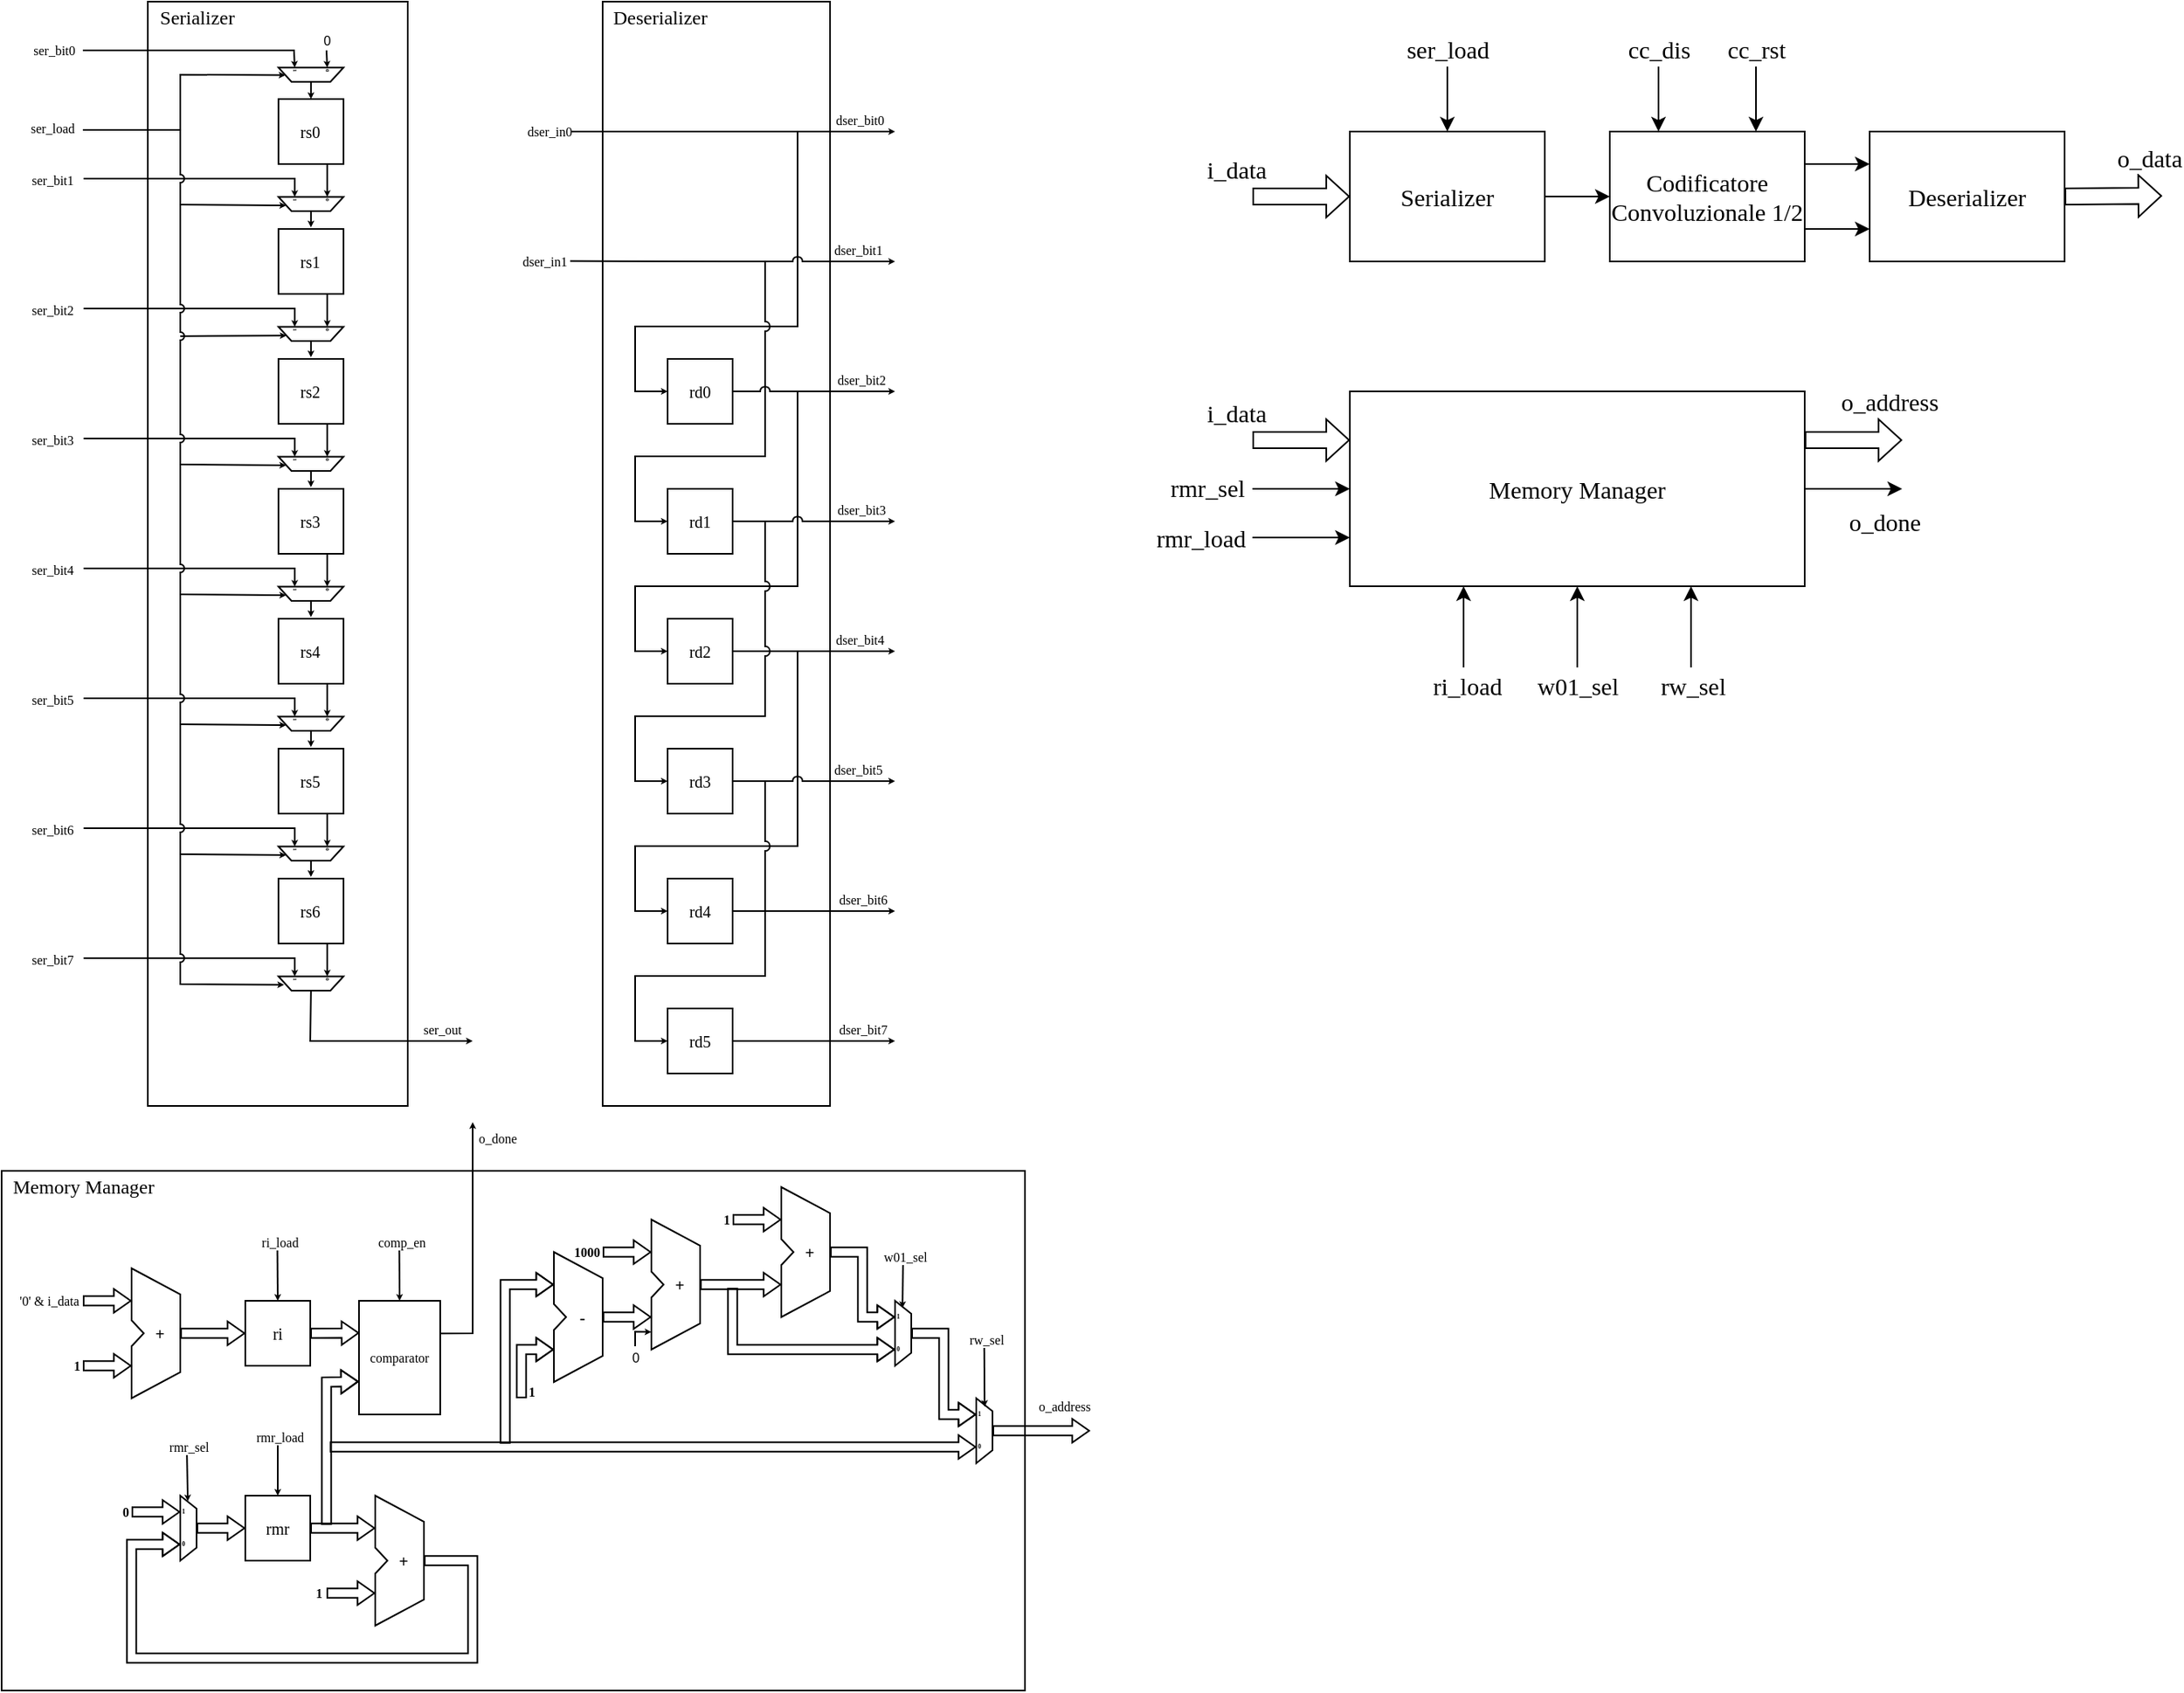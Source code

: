 <mxfile version="16.6.4" type="github">
  <diagram id="MqHUhfrrWIdtyrn8XvhO" name="Page-1">
    <mxGraphModel dx="650" dy="450" grid="1" gridSize="10" guides="1" tooltips="1" connect="1" arrows="1" fold="1" page="1" pageScale="1" pageWidth="3300" pageHeight="4681" math="0" shadow="0">
      <root>
        <mxCell id="0" />
        <mxCell id="1" parent="0" />
        <mxCell id="xlPUVcPiUmlX-xtXp4R3-33" value="" style="rounded=0;whiteSpace=wrap;html=1;fontFamily=Times New Roman;fontSize=8;fillColor=none;" parent="1" vertex="1">
          <mxGeometry x="460" y="40" width="140" height="680" as="geometry" />
        </mxCell>
        <mxCell id="xlPUVcPiUmlX-xtXp4R3-98" value="" style="rounded=0;whiteSpace=wrap;html=1;fontFamily=Times New Roman;fontSize=8;fillColor=none;" parent="1" vertex="1">
          <mxGeometry x="90" y="760" width="630" height="320" as="geometry" />
        </mxCell>
        <mxCell id="OKn4Y-EZjeskhZOx6g82-79" value="" style="rounded=0;whiteSpace=wrap;html=1;labelBackgroundColor=none;fontFamily=Times New Roman;fontSize=8;fillColor=none;" parent="1" vertex="1">
          <mxGeometry x="180" y="40" width="160" height="680" as="geometry" />
        </mxCell>
        <mxCell id="LxgAofAfpHLzP516k_iO-2" value="" style="endArrow=classic;html=1;rounded=0;fontFamily=Times New Roman;fontSize=10;startSize=1;endSize=1;strokeWidth=1;jumpSize=1;entryX=0;entryY=0.75;entryDx=0;entryDy=0;" parent="1" target="_47Dopvvaf-jGJl6SVQX-2" edge="1">
          <mxGeometry width="50" height="50" relative="1" as="geometry">
            <mxPoint x="140" y="70" as="sourcePoint" />
            <mxPoint x="250" y="70" as="targetPoint" />
            <Array as="points">
              <mxPoint x="270" y="70" />
            </Array>
          </mxGeometry>
        </mxCell>
        <mxCell id="LxgAofAfpHLzP516k_iO-3" value="&lt;font style=&quot;font-size: 8px;&quot;&gt;ser_bit0&lt;/font&gt;" style="edgeLabel;html=1;align=center;verticalAlign=middle;resizable=0;points=[];fontFamily=Times New Roman;fontSize=8;" parent="LxgAofAfpHLzP516k_iO-2" vertex="1" connectable="0">
          <mxGeometry x="-0.857" y="1" relative="1" as="geometry">
            <mxPoint x="-28" y="1" as="offset" />
          </mxGeometry>
        </mxCell>
        <mxCell id="OKn4Y-EZjeskhZOx6g82-7" value="rs0" style="whiteSpace=wrap;html=1;aspect=fixed;fontFamily=Times New Roman;fontSize=10;" parent="1" vertex="1">
          <mxGeometry x="260.43" y="100" width="40" height="40" as="geometry" />
        </mxCell>
        <mxCell id="OKn4Y-EZjeskhZOx6g82-15" value="" style="shape=stencil(vZXRboMgFIafxtsGZU13u7jtchfLXoAqraQIBpjWPf2OgF3VahujS4zK+T0fx184BjjWGSloEKEswK9BFIUIwRnGVW9MdEET44IlUYzsOXWKNkqeaMVS4xlMZFQx06j4LUAv8Exz4DiRQgCESaE7ypUOMMIE5KKzg/np686oAH5ODVW+SBcNove52E20XYu8W4682a5jRvg/Hi9mRLgWuFtxuNaHWwwczsfiGCJjGxLHe5Kcjkp+i3SYNaodpKI3hD9ZGM1+mm5jL7a8JzT92jbJ1Nxm2esjZjVZB5IzXsPY39i8L7BGQ+yDVnD+lDkRd0iMc9fhJh4qSNP7BkIr57KkdzrabXIL4ExcAS492SOWYDzPYPR2C3oIkXCpp6yE+IibODb0bOwyUJ0CLq/UdcXvuZJwdhQulrM0bX9bYwX0JwmnJtnNnGR0RVkDBvvIRt2f2gZ+AQ==);whiteSpace=wrap;html=1;verticalAlign=middle;spacingTop=0;spacingLeft=5;rotation=90;fontFamily=Times New Roman;fontSize=10;autosize=0;" parent="1" vertex="1">
          <mxGeometry x="276.06" y="144.63" width="8.75" height="40" as="geometry" />
        </mxCell>
        <mxCell id="OKn4Y-EZjeskhZOx6g82-16" value="" style="endArrow=classic;html=1;rounded=0;fontFamily=Times New Roman;fontSize=10;exitX=1;exitY=0.5;exitDx=0;exitDy=0;jumpSize=1;strokeWidth=1;endSize=1;startSize=1;" parent="1" source="OKn4Y-EZjeskhZOx6g82-15" edge="1">
          <mxGeometry width="50" height="50" relative="1" as="geometry">
            <mxPoint x="230.43" y="239" as="sourcePoint" />
            <mxPoint x="280.43" y="179" as="targetPoint" />
          </mxGeometry>
        </mxCell>
        <mxCell id="OKn4Y-EZjeskhZOx6g82-18" value="" style="endArrow=classic;html=1;rounded=0;fontFamily=Times New Roman;fontSize=10;jumpSize=1;strokeWidth=1;endSize=1;startSize=1;entryX=0;entryY=0.25;entryDx=0;entryDy=0;exitX=0.75;exitY=1;exitDx=0;exitDy=0;" parent="1" source="OKn4Y-EZjeskhZOx6g82-7" target="OKn4Y-EZjeskhZOx6g82-15" edge="1">
          <mxGeometry width="50" height="50" relative="1" as="geometry">
            <mxPoint x="290.43" y="179" as="sourcePoint" />
            <mxPoint x="290.43" y="159" as="targetPoint" />
          </mxGeometry>
        </mxCell>
        <mxCell id="OKn4Y-EZjeskhZOx6g82-21" value="" style="endArrow=classic;html=1;rounded=0;fontFamily=Times New Roman;fontSize=10;startSize=1;endSize=1;strokeWidth=1;jumpSize=1;entryX=0;entryY=0.75;entryDx=0;entryDy=0;" parent="1" target="OKn4Y-EZjeskhZOx6g82-15" edge="1">
          <mxGeometry width="50" height="50" relative="1" as="geometry">
            <mxPoint x="140.43" y="149" as="sourcePoint" />
            <mxPoint x="250.43" y="159" as="targetPoint" />
            <Array as="points">
              <mxPoint x="270.43" y="149" />
            </Array>
          </mxGeometry>
        </mxCell>
        <mxCell id="OKn4Y-EZjeskhZOx6g82-22" value="" style="endArrow=classic;html=1;rounded=0;fontFamily=Times New Roman;fontSize=10;startSize=1;endSize=1;strokeWidth=1;jumpSize=1;entryX=0.485;entryY=0.883;entryDx=0;entryDy=0;entryPerimeter=0;" parent="1" edge="1">
          <mxGeometry width="50" height="50" relative="1" as="geometry">
            <mxPoint x="200.43" y="165" as="sourcePoint" />
            <mxPoint x="265.115" y="165.499" as="targetPoint" />
            <Array as="points" />
          </mxGeometry>
        </mxCell>
        <mxCell id="OKn4Y-EZjeskhZOx6g82-23" value="rs1" style="whiteSpace=wrap;html=1;aspect=fixed;fontFamily=Times New Roman;fontSize=10;" parent="1" vertex="1">
          <mxGeometry x="260.43" y="180" width="40" height="40" as="geometry" />
        </mxCell>
        <mxCell id="OKn4Y-EZjeskhZOx6g82-24" value="" style="shape=stencil(vZXRboMgFIafxtsGZU13u7jtchfLXoAqraQIBpjWPf2OgF3VahujS4zK+T0fx184BjjWGSloEKEswK9BFIUIwRnGVW9MdEET44IlUYzsOXWKNkqeaMVS4xlMZFQx06j4LUAv8Exz4DiRQgCESaE7ypUOMMIE5KKzg/np686oAH5ODVW+SBcNove52E20XYu8W4682a5jRvg/Hi9mRLgWuFtxuNaHWwwczsfiGCJjGxLHe5Kcjkp+i3SYNaodpKI3hD9ZGM1+mm5jL7a8JzT92jbJ1Nxm2esjZjVZB5IzXsPY39i8L7BGQ+yDVnD+lDkRd0iMc9fhJh4qSNP7BkIr57KkdzrabXIL4ExcAS492SOWYDzPYPR2C3oIkXCpp6yE+IibODb0bOwyUJ0CLq/UdcXvuZJwdhQulrM0bX9bYwX0JwmnJtnNnGR0RVkDBvvIRt2f2gZ+AQ==);whiteSpace=wrap;html=1;verticalAlign=middle;spacingTop=0;spacingLeft=5;rotation=90;fontFamily=Times New Roman;fontSize=10;autosize=0;" parent="1" vertex="1">
          <mxGeometry x="276.06" y="224.63" width="8.75" height="40" as="geometry" />
        </mxCell>
        <mxCell id="OKn4Y-EZjeskhZOx6g82-25" value="" style="endArrow=classic;html=1;rounded=0;fontFamily=Times New Roman;fontSize=10;exitX=1;exitY=0.5;exitDx=0;exitDy=0;jumpSize=1;strokeWidth=1;endSize=1;startSize=1;" parent="1" source="OKn4Y-EZjeskhZOx6g82-24" edge="1">
          <mxGeometry width="50" height="50" relative="1" as="geometry">
            <mxPoint x="230.43" y="319" as="sourcePoint" />
            <mxPoint x="280.43" y="259" as="targetPoint" />
          </mxGeometry>
        </mxCell>
        <mxCell id="OKn4Y-EZjeskhZOx6g82-26" value="" style="endArrow=classic;html=1;rounded=0;fontFamily=Times New Roman;fontSize=10;jumpSize=1;strokeWidth=1;endSize=1;startSize=1;entryX=0;entryY=0.25;entryDx=0;entryDy=0;exitX=0.75;exitY=1;exitDx=0;exitDy=0;" parent="1" source="OKn4Y-EZjeskhZOx6g82-23" target="OKn4Y-EZjeskhZOx6g82-24" edge="1">
          <mxGeometry width="50" height="50" relative="1" as="geometry">
            <mxPoint x="290.43" y="259" as="sourcePoint" />
            <mxPoint x="290.43" y="239" as="targetPoint" />
          </mxGeometry>
        </mxCell>
        <mxCell id="OKn4Y-EZjeskhZOx6g82-27" value="" style="endArrow=classic;html=1;rounded=0;fontFamily=Times New Roman;fontSize=10;startSize=1;endSize=1;strokeWidth=1;jumpSize=5;entryX=0;entryY=0.75;entryDx=0;entryDy=0;jumpStyle=arc;" parent="1" target="OKn4Y-EZjeskhZOx6g82-24" edge="1">
          <mxGeometry width="50" height="50" relative="1" as="geometry">
            <mxPoint x="140.43" y="229" as="sourcePoint" />
            <mxPoint x="250.43" y="239" as="targetPoint" />
            <Array as="points">
              <mxPoint x="270.43" y="229" />
            </Array>
          </mxGeometry>
        </mxCell>
        <mxCell id="OKn4Y-EZjeskhZOx6g82-28" value="" style="endArrow=classic;html=1;rounded=0;fontFamily=Times New Roman;fontSize=10;startSize=1;endSize=1;strokeWidth=1;jumpSize=1;entryX=0.618;entryY=0.877;entryDx=0;entryDy=0;entryPerimeter=0;" parent="1" target="OKn4Y-EZjeskhZOx6g82-24" edge="1">
          <mxGeometry width="50" height="50" relative="1" as="geometry">
            <mxPoint x="200" y="246" as="sourcePoint" />
            <mxPoint x="265.115" y="246.499" as="targetPoint" />
          </mxGeometry>
        </mxCell>
        <mxCell id="OKn4Y-EZjeskhZOx6g82-29" value="rs2" style="whiteSpace=wrap;html=1;aspect=fixed;fontFamily=Times New Roman;fontSize=10;" parent="1" vertex="1">
          <mxGeometry x="260.43" y="260" width="40" height="40" as="geometry" />
        </mxCell>
        <mxCell id="OKn4Y-EZjeskhZOx6g82-30" value="" style="shape=stencil(vZXRboMgFIafxtsGZU13u7jtchfLXoAqraQIBpjWPf2OgF3VahujS4zK+T0fx184BjjWGSloEKEswK9BFIUIwRnGVW9MdEET44IlUYzsOXWKNkqeaMVS4xlMZFQx06j4LUAv8Exz4DiRQgCESaE7ypUOMMIE5KKzg/np686oAH5ODVW+SBcNove52E20XYu8W4682a5jRvg/Hi9mRLgWuFtxuNaHWwwczsfiGCJjGxLHe5Kcjkp+i3SYNaodpKI3hD9ZGM1+mm5jL7a8JzT92jbJ1Nxm2esjZjVZB5IzXsPY39i8L7BGQ+yDVnD+lDkRd0iMc9fhJh4qSNP7BkIr57KkdzrabXIL4ExcAS492SOWYDzPYPR2C3oIkXCpp6yE+IibODb0bOwyUJ0CLq/UdcXvuZJwdhQulrM0bX9bYwX0JwmnJtnNnGR0RVkDBvvIRt2f2gZ+AQ==);whiteSpace=wrap;html=1;verticalAlign=middle;spacingTop=0;spacingLeft=5;rotation=90;fontFamily=Times New Roman;fontSize=10;autosize=0;" parent="1" vertex="1">
          <mxGeometry x="276.06" y="304.63" width="8.75" height="40" as="geometry" />
        </mxCell>
        <mxCell id="OKn4Y-EZjeskhZOx6g82-31" value="" style="endArrow=classic;html=1;rounded=0;fontFamily=Times New Roman;fontSize=10;exitX=1;exitY=0.5;exitDx=0;exitDy=0;jumpSize=1;strokeWidth=1;endSize=1;startSize=1;" parent="1" source="OKn4Y-EZjeskhZOx6g82-30" edge="1">
          <mxGeometry width="50" height="50" relative="1" as="geometry">
            <mxPoint x="230.43" y="399" as="sourcePoint" />
            <mxPoint x="280.43" y="339" as="targetPoint" />
          </mxGeometry>
        </mxCell>
        <mxCell id="OKn4Y-EZjeskhZOx6g82-32" value="" style="endArrow=classic;html=1;rounded=0;fontFamily=Times New Roman;fontSize=10;jumpSize=1;strokeWidth=1;endSize=1;startSize=1;entryX=0;entryY=0.25;entryDx=0;entryDy=0;exitX=0.75;exitY=1;exitDx=0;exitDy=0;" parent="1" source="OKn4Y-EZjeskhZOx6g82-29" target="OKn4Y-EZjeskhZOx6g82-30" edge="1">
          <mxGeometry width="50" height="50" relative="1" as="geometry">
            <mxPoint x="290.43" y="339" as="sourcePoint" />
            <mxPoint x="290.43" y="319" as="targetPoint" />
          </mxGeometry>
        </mxCell>
        <mxCell id="OKn4Y-EZjeskhZOx6g82-33" value="" style="endArrow=classic;html=1;rounded=0;fontFamily=Times New Roman;fontSize=10;startSize=1;endSize=1;strokeWidth=1;jumpSize=1;entryX=0;entryY=0.75;entryDx=0;entryDy=0;" parent="1" target="OKn4Y-EZjeskhZOx6g82-30" edge="1">
          <mxGeometry width="50" height="50" relative="1" as="geometry">
            <mxPoint x="140.43" y="309" as="sourcePoint" />
            <mxPoint x="250.43" y="319" as="targetPoint" />
            <Array as="points">
              <mxPoint x="270.43" y="309" />
            </Array>
          </mxGeometry>
        </mxCell>
        <mxCell id="OKn4Y-EZjeskhZOx6g82-34" value="" style="endArrow=classic;html=1;rounded=0;fontFamily=Times New Roman;fontSize=10;startSize=1;endSize=1;strokeWidth=1;jumpSize=1;entryX=0.485;entryY=0.883;entryDx=0;entryDy=0;entryPerimeter=0;" parent="1" edge="1">
          <mxGeometry width="50" height="50" relative="1" as="geometry">
            <mxPoint x="200.43" y="325" as="sourcePoint" />
            <mxPoint x="265.115" y="325.499" as="targetPoint" />
          </mxGeometry>
        </mxCell>
        <mxCell id="OKn4Y-EZjeskhZOx6g82-35" value="rs3" style="whiteSpace=wrap;html=1;aspect=fixed;fontFamily=Times New Roman;fontSize=10;" parent="1" vertex="1">
          <mxGeometry x="260.43" y="340" width="40" height="40" as="geometry" />
        </mxCell>
        <mxCell id="OKn4Y-EZjeskhZOx6g82-36" value="" style="shape=stencil(vZXRboMgFIafxtsGZU13u7jtchfLXoAqraQIBpjWPf2OgF3VahujS4zK+T0fx184BjjWGSloEKEswK9BFIUIwRnGVW9MdEET44IlUYzsOXWKNkqeaMVS4xlMZFQx06j4LUAv8Exz4DiRQgCESaE7ypUOMMIE5KKzg/np686oAH5ODVW+SBcNove52E20XYu8W4682a5jRvg/Hi9mRLgWuFtxuNaHWwwczsfiGCJjGxLHe5Kcjkp+i3SYNaodpKI3hD9ZGM1+mm5jL7a8JzT92jbJ1Nxm2esjZjVZB5IzXsPY39i8L7BGQ+yDVnD+lDkRd0iMc9fhJh4qSNP7BkIr57KkdzrabXIL4ExcAS492SOWYDzPYPR2C3oIkXCpp6yE+IibODb0bOwyUJ0CLq/UdcXvuZJwdhQulrM0bX9bYwX0JwmnJtnNnGR0RVkDBvvIRt2f2gZ+AQ==);whiteSpace=wrap;html=1;verticalAlign=middle;spacingTop=0;spacingLeft=5;rotation=90;fontFamily=Times New Roman;fontSize=10;autosize=0;" parent="1" vertex="1">
          <mxGeometry x="276.06" y="384.63" width="8.75" height="40" as="geometry" />
        </mxCell>
        <mxCell id="OKn4Y-EZjeskhZOx6g82-37" value="" style="endArrow=classic;html=1;rounded=0;fontFamily=Times New Roman;fontSize=10;exitX=1;exitY=0.5;exitDx=0;exitDy=0;jumpSize=1;strokeWidth=1;endSize=1;startSize=1;" parent="1" source="OKn4Y-EZjeskhZOx6g82-36" edge="1">
          <mxGeometry width="50" height="50" relative="1" as="geometry">
            <mxPoint x="230.43" y="479" as="sourcePoint" />
            <mxPoint x="280.43" y="419" as="targetPoint" />
          </mxGeometry>
        </mxCell>
        <mxCell id="OKn4Y-EZjeskhZOx6g82-38" value="" style="endArrow=classic;html=1;rounded=0;fontFamily=Times New Roman;fontSize=10;jumpSize=1;strokeWidth=1;endSize=1;startSize=1;entryX=0;entryY=0.25;entryDx=0;entryDy=0;exitX=0.75;exitY=1;exitDx=0;exitDy=0;" parent="1" source="OKn4Y-EZjeskhZOx6g82-35" target="OKn4Y-EZjeskhZOx6g82-36" edge="1">
          <mxGeometry width="50" height="50" relative="1" as="geometry">
            <mxPoint x="290.43" y="419" as="sourcePoint" />
            <mxPoint x="290.43" y="399" as="targetPoint" />
          </mxGeometry>
        </mxCell>
        <mxCell id="OKn4Y-EZjeskhZOx6g82-39" value="" style="endArrow=classic;html=1;rounded=0;fontFamily=Times New Roman;fontSize=10;startSize=1;endSize=1;strokeWidth=1;jumpSize=1;entryX=0;entryY=0.75;entryDx=0;entryDy=0;" parent="1" target="OKn4Y-EZjeskhZOx6g82-36" edge="1">
          <mxGeometry width="50" height="50" relative="1" as="geometry">
            <mxPoint x="140.43" y="389" as="sourcePoint" />
            <mxPoint x="250.43" y="399" as="targetPoint" />
            <Array as="points">
              <mxPoint x="270.43" y="389" />
            </Array>
          </mxGeometry>
        </mxCell>
        <mxCell id="OKn4Y-EZjeskhZOx6g82-40" value="" style="endArrow=classic;html=1;rounded=0;fontFamily=Times New Roman;fontSize=10;startSize=1;endSize=1;strokeWidth=1;jumpSize=1;entryX=0.485;entryY=0.883;entryDx=0;entryDy=0;entryPerimeter=0;" parent="1" edge="1">
          <mxGeometry width="50" height="50" relative="1" as="geometry">
            <mxPoint x="200.43" y="405" as="sourcePoint" />
            <mxPoint x="265.115" y="405.499" as="targetPoint" />
          </mxGeometry>
        </mxCell>
        <mxCell id="OKn4Y-EZjeskhZOx6g82-41" value="rs4" style="whiteSpace=wrap;html=1;aspect=fixed;fontFamily=Times New Roman;fontSize=10;" parent="1" vertex="1">
          <mxGeometry x="260.43" y="420" width="40" height="40" as="geometry" />
        </mxCell>
        <mxCell id="OKn4Y-EZjeskhZOx6g82-42" value="" style="shape=stencil(vZXRboMgFIafxtsGZU13u7jtchfLXoAqraQIBpjWPf2OgF3VahujS4zK+T0fx184BjjWGSloEKEswK9BFIUIwRnGVW9MdEET44IlUYzsOXWKNkqeaMVS4xlMZFQx06j4LUAv8Exz4DiRQgCESaE7ypUOMMIE5KKzg/np686oAH5ODVW+SBcNove52E20XYu8W4682a5jRvg/Hi9mRLgWuFtxuNaHWwwczsfiGCJjGxLHe5Kcjkp+i3SYNaodpKI3hD9ZGM1+mm5jL7a8JzT92jbJ1Nxm2esjZjVZB5IzXsPY39i8L7BGQ+yDVnD+lDkRd0iMc9fhJh4qSNP7BkIr57KkdzrabXIL4ExcAS492SOWYDzPYPR2C3oIkXCpp6yE+IibODb0bOwyUJ0CLq/UdcXvuZJwdhQulrM0bX9bYwX0JwmnJtnNnGR0RVkDBvvIRt2f2gZ+AQ==);whiteSpace=wrap;html=1;verticalAlign=middle;spacingTop=0;spacingLeft=5;rotation=90;fontFamily=Times New Roman;fontSize=10;autosize=0;" parent="1" vertex="1">
          <mxGeometry x="276.06" y="464.63" width="8.75" height="40" as="geometry" />
        </mxCell>
        <mxCell id="OKn4Y-EZjeskhZOx6g82-43" value="" style="endArrow=classic;html=1;rounded=0;fontFamily=Times New Roman;fontSize=10;exitX=1;exitY=0.5;exitDx=0;exitDy=0;jumpSize=1;strokeWidth=1;endSize=1;startSize=1;" parent="1" source="OKn4Y-EZjeskhZOx6g82-42" edge="1">
          <mxGeometry width="50" height="50" relative="1" as="geometry">
            <mxPoint x="230.43" y="559" as="sourcePoint" />
            <mxPoint x="280.43" y="499" as="targetPoint" />
          </mxGeometry>
        </mxCell>
        <mxCell id="OKn4Y-EZjeskhZOx6g82-44" value="" style="endArrow=classic;html=1;rounded=0;fontFamily=Times New Roman;fontSize=10;jumpSize=1;strokeWidth=1;endSize=1;startSize=1;entryX=0;entryY=0.25;entryDx=0;entryDy=0;exitX=0.75;exitY=1;exitDx=0;exitDy=0;" parent="1" source="OKn4Y-EZjeskhZOx6g82-41" target="OKn4Y-EZjeskhZOx6g82-42" edge="1">
          <mxGeometry width="50" height="50" relative="1" as="geometry">
            <mxPoint x="290.43" y="499" as="sourcePoint" />
            <mxPoint x="290.43" y="479" as="targetPoint" />
          </mxGeometry>
        </mxCell>
        <mxCell id="OKn4Y-EZjeskhZOx6g82-45" value="" style="endArrow=classic;html=1;rounded=0;fontFamily=Times New Roman;fontSize=10;startSize=1;endSize=1;strokeWidth=1;jumpSize=1;entryX=0;entryY=0.75;entryDx=0;entryDy=0;" parent="1" target="OKn4Y-EZjeskhZOx6g82-42" edge="1">
          <mxGeometry width="50" height="50" relative="1" as="geometry">
            <mxPoint x="140.43" y="469" as="sourcePoint" />
            <mxPoint x="250.43" y="479" as="targetPoint" />
            <Array as="points">
              <mxPoint x="270.43" y="469" />
            </Array>
          </mxGeometry>
        </mxCell>
        <mxCell id="OKn4Y-EZjeskhZOx6g82-46" value="" style="endArrow=classic;html=1;rounded=0;fontFamily=Times New Roman;fontSize=10;startSize=1;endSize=1;strokeWidth=1;jumpSize=1;entryX=0.485;entryY=0.883;entryDx=0;entryDy=0;entryPerimeter=0;" parent="1" edge="1">
          <mxGeometry width="50" height="50" relative="1" as="geometry">
            <mxPoint x="200.43" y="485" as="sourcePoint" />
            <mxPoint x="265.115" y="485.499" as="targetPoint" />
          </mxGeometry>
        </mxCell>
        <mxCell id="OKn4Y-EZjeskhZOx6g82-47" value="rs5" style="whiteSpace=wrap;html=1;aspect=fixed;fontFamily=Times New Roman;fontSize=10;" parent="1" vertex="1">
          <mxGeometry x="260.43" y="500" width="40" height="40" as="geometry" />
        </mxCell>
        <mxCell id="OKn4Y-EZjeskhZOx6g82-48" value="" style="shape=stencil(vZXRboMgFIafxtsGZU13u7jtchfLXoAqraQIBpjWPf2OgF3VahujS4zK+T0fx184BjjWGSloEKEswK9BFIUIwRnGVW9MdEET44IlUYzsOXWKNkqeaMVS4xlMZFQx06j4LUAv8Exz4DiRQgCESaE7ypUOMMIE5KKzg/np686oAH5ODVW+SBcNove52E20XYu8W4682a5jRvg/Hi9mRLgWuFtxuNaHWwwczsfiGCJjGxLHe5Kcjkp+i3SYNaodpKI3hD9ZGM1+mm5jL7a8JzT92jbJ1Nxm2esjZjVZB5IzXsPY39i8L7BGQ+yDVnD+lDkRd0iMc9fhJh4qSNP7BkIr57KkdzrabXIL4ExcAS492SOWYDzPYPR2C3oIkXCpp6yE+IibODb0bOwyUJ0CLq/UdcXvuZJwdhQulrM0bX9bYwX0JwmnJtnNnGR0RVkDBvvIRt2f2gZ+AQ==);whiteSpace=wrap;html=1;verticalAlign=middle;spacingTop=0;spacingLeft=5;rotation=90;fontFamily=Times New Roman;fontSize=10;autosize=0;" parent="1" vertex="1">
          <mxGeometry x="276.06" y="544.63" width="8.75" height="40" as="geometry" />
        </mxCell>
        <mxCell id="OKn4Y-EZjeskhZOx6g82-49" value="" style="endArrow=classic;html=1;rounded=0;fontFamily=Times New Roman;fontSize=10;exitX=1;exitY=0.5;exitDx=0;exitDy=0;jumpSize=1;strokeWidth=1;endSize=1;startSize=1;" parent="1" source="OKn4Y-EZjeskhZOx6g82-48" edge="1">
          <mxGeometry width="50" height="50" relative="1" as="geometry">
            <mxPoint x="230.43" y="639" as="sourcePoint" />
            <mxPoint x="280.43" y="579" as="targetPoint" />
          </mxGeometry>
        </mxCell>
        <mxCell id="OKn4Y-EZjeskhZOx6g82-50" value="" style="endArrow=classic;html=1;rounded=0;fontFamily=Times New Roman;fontSize=10;jumpSize=1;strokeWidth=1;endSize=1;startSize=1;entryX=0;entryY=0.25;entryDx=0;entryDy=0;exitX=0.75;exitY=1;exitDx=0;exitDy=0;" parent="1" source="OKn4Y-EZjeskhZOx6g82-47" target="OKn4Y-EZjeskhZOx6g82-48" edge="1">
          <mxGeometry width="50" height="50" relative="1" as="geometry">
            <mxPoint x="290.43" y="579" as="sourcePoint" />
            <mxPoint x="290.43" y="559" as="targetPoint" />
          </mxGeometry>
        </mxCell>
        <mxCell id="OKn4Y-EZjeskhZOx6g82-51" value="" style="endArrow=classic;html=1;rounded=0;fontFamily=Times New Roman;fontSize=10;startSize=1;endSize=1;strokeWidth=1;jumpSize=1;entryX=0;entryY=0.75;entryDx=0;entryDy=0;" parent="1" target="OKn4Y-EZjeskhZOx6g82-48" edge="1">
          <mxGeometry width="50" height="50" relative="1" as="geometry">
            <mxPoint x="140.43" y="549" as="sourcePoint" />
            <mxPoint x="250.43" y="559" as="targetPoint" />
            <Array as="points">
              <mxPoint x="270.43" y="549" />
            </Array>
          </mxGeometry>
        </mxCell>
        <mxCell id="OKn4Y-EZjeskhZOx6g82-52" value="" style="endArrow=classic;html=1;rounded=0;fontFamily=Times New Roman;fontSize=10;startSize=1;endSize=1;strokeWidth=1;jumpSize=1;entryX=0.485;entryY=0.883;entryDx=0;entryDy=0;entryPerimeter=0;" parent="1" edge="1">
          <mxGeometry width="50" height="50" relative="1" as="geometry">
            <mxPoint x="200.43" y="565" as="sourcePoint" />
            <mxPoint x="265.115" y="565.499" as="targetPoint" />
          </mxGeometry>
        </mxCell>
        <mxCell id="OKn4Y-EZjeskhZOx6g82-53" value="rs6" style="whiteSpace=wrap;html=1;aspect=fixed;fontFamily=Times New Roman;fontSize=10;" parent="1" vertex="1">
          <mxGeometry x="260.43" y="580" width="40" height="40" as="geometry" />
        </mxCell>
        <mxCell id="OKn4Y-EZjeskhZOx6g82-54" value="" style="shape=stencil(vZXRboMgFIafxtsGZU13u7jtchfLXoAqraQIBpjWPf2OgF3VahujS4zK+T0fx184BjjWGSloEKEswK9BFIUIwRnGVW9MdEET44IlUYzsOXWKNkqeaMVS4xlMZFQx06j4LUAv8Exz4DiRQgCESaE7ypUOMMIE5KKzg/np686oAH5ODVW+SBcNove52E20XYu8W4682a5jRvg/Hi9mRLgWuFtxuNaHWwwczsfiGCJjGxLHe5Kcjkp+i3SYNaodpKI3hD9ZGM1+mm5jL7a8JzT92jbJ1Nxm2esjZjVZB5IzXsPY39i8L7BGQ+yDVnD+lDkRd0iMc9fhJh4qSNP7BkIr57KkdzrabXIL4ExcAS492SOWYDzPYPR2C3oIkXCpp6yE+IibODb0bOwyUJ0CLq/UdcXvuZJwdhQulrM0bX9bYwX0JwmnJtnNnGR0RVkDBvvIRt2f2gZ+AQ==);whiteSpace=wrap;html=1;verticalAlign=middle;spacingTop=0;spacingLeft=5;rotation=90;fontFamily=Times New Roman;fontSize=10;autosize=0;" parent="1" vertex="1">
          <mxGeometry x="276.06" y="624.63" width="8.75" height="40" as="geometry" />
        </mxCell>
        <mxCell id="OKn4Y-EZjeskhZOx6g82-56" value="" style="endArrow=classic;html=1;rounded=0;fontFamily=Times New Roman;fontSize=10;jumpSize=1;strokeWidth=1;endSize=1;startSize=1;entryX=0;entryY=0.25;entryDx=0;entryDy=0;exitX=0.75;exitY=1;exitDx=0;exitDy=0;" parent="1" source="OKn4Y-EZjeskhZOx6g82-53" target="OKn4Y-EZjeskhZOx6g82-54" edge="1">
          <mxGeometry width="50" height="50" relative="1" as="geometry">
            <mxPoint x="290.43" y="659" as="sourcePoint" />
            <mxPoint x="290.43" y="639" as="targetPoint" />
          </mxGeometry>
        </mxCell>
        <mxCell id="OKn4Y-EZjeskhZOx6g82-57" value="" style="endArrow=classic;html=1;rounded=0;fontFamily=Times New Roman;fontSize=10;startSize=1;endSize=1;strokeWidth=1;jumpSize=1;entryX=0;entryY=0.75;entryDx=0;entryDy=0;" parent="1" target="OKn4Y-EZjeskhZOx6g82-54" edge="1">
          <mxGeometry width="50" height="50" relative="1" as="geometry">
            <mxPoint x="140.43" y="629" as="sourcePoint" />
            <mxPoint x="250.43" y="639" as="targetPoint" />
            <Array as="points">
              <mxPoint x="270.43" y="629" />
            </Array>
          </mxGeometry>
        </mxCell>
        <mxCell id="OKn4Y-EZjeskhZOx6g82-58" value="" style="endArrow=classic;html=1;rounded=0;fontFamily=Times New Roman;fontSize=10;startSize=1;endSize=1;strokeWidth=1;jumpSize=5;jumpStyle=arc;entryX=0.591;entryY=0.914;entryDx=0;entryDy=0;entryPerimeter=0;" parent="1" edge="1" target="OKn4Y-EZjeskhZOx6g82-54">
          <mxGeometry width="50" height="50" relative="1" as="geometry">
            <mxPoint x="140" y="119" as="sourcePoint" />
            <mxPoint x="260" y="680" as="targetPoint" />
            <Array as="points">
              <mxPoint x="200" y="119" />
              <mxPoint x="200" y="645" />
            </Array>
          </mxGeometry>
        </mxCell>
        <mxCell id="OKn4Y-EZjeskhZOx6g82-65" value="&lt;font style=&quot;font-size: 8px&quot;&gt;ser_load&lt;/font&gt;" style="edgeLabel;html=1;align=center;verticalAlign=middle;resizable=0;points=[];fontSize=10;fontFamily=Times New Roman;labelBackgroundColor=none;" parent="OKn4Y-EZjeskhZOx6g82-58" vertex="1" connectable="0">
          <mxGeometry x="-0.973" y="1" relative="1" as="geometry">
            <mxPoint x="-28" y="-1" as="offset" />
          </mxGeometry>
        </mxCell>
        <mxCell id="OKn4Y-EZjeskhZOx6g82-67" value="ser_bit1" style="edgeLabel;html=1;align=center;verticalAlign=middle;resizable=0;points=[];fontSize=8;fontFamily=Times New Roman;" parent="1" vertex="1" connectable="0">
          <mxGeometry x="120.433" y="150" as="geometry" />
        </mxCell>
        <mxCell id="OKn4Y-EZjeskhZOx6g82-68" value="ser_bit2" style="edgeLabel;html=1;align=center;verticalAlign=middle;resizable=0;points=[];fontSize=8;fontFamily=Times New Roman;" parent="1" vertex="1" connectable="0">
          <mxGeometry x="120.573" y="230" as="geometry" />
        </mxCell>
        <mxCell id="OKn4Y-EZjeskhZOx6g82-69" value="ser_bit3" style="edgeLabel;html=1;align=center;verticalAlign=middle;resizable=0;points=[];fontSize=8;fontFamily=Times New Roman;" parent="1" vertex="1" connectable="0">
          <mxGeometry x="120.433" y="310" as="geometry" />
        </mxCell>
        <mxCell id="OKn4Y-EZjeskhZOx6g82-70" value="ser_bit4" style="edgeLabel;html=1;align=center;verticalAlign=middle;resizable=0;points=[];fontSize=8;fontFamily=Times New Roman;" parent="1" vertex="1" connectable="0">
          <mxGeometry x="120.57" y="390" as="geometry" />
        </mxCell>
        <mxCell id="OKn4Y-EZjeskhZOx6g82-71" value="ser_bit5" style="edgeLabel;html=1;align=center;verticalAlign=middle;resizable=0;points=[];fontSize=8;fontFamily=Times New Roman;" parent="1" vertex="1" connectable="0">
          <mxGeometry x="120.573" y="470" as="geometry" />
        </mxCell>
        <mxCell id="OKn4Y-EZjeskhZOx6g82-72" value="ser_bit6" style="edgeLabel;html=1;align=center;verticalAlign=middle;resizable=0;points=[];fontSize=8;fontFamily=Times New Roman;" parent="1" vertex="1" connectable="0">
          <mxGeometry x="120.713" y="550" as="geometry" />
        </mxCell>
        <mxCell id="OKn4Y-EZjeskhZOx6g82-73" value="ser_bit7" style="edgeLabel;html=1;align=center;verticalAlign=middle;resizable=0;points=[];fontSize=8;fontFamily=Times New Roman;" parent="1" vertex="1" connectable="0">
          <mxGeometry x="120.573" y="630" as="geometry" />
        </mxCell>
        <mxCell id="OKn4Y-EZjeskhZOx6g82-77" value="" style="endArrow=classic;html=1;rounded=0;fontFamily=Times New Roman;fontSize=8;startSize=1;endSize=1;strokeWidth=1;jumpStyle=arc;jumpSize=5;exitX=1;exitY=0.5;exitDx=0;exitDy=0;" parent="1" source="OKn4Y-EZjeskhZOx6g82-54" edge="1">
          <mxGeometry width="50" height="50" relative="1" as="geometry">
            <mxPoint x="280" y="660" as="sourcePoint" />
            <mxPoint x="380" y="680" as="targetPoint" />
            <Array as="points">
              <mxPoint x="280" y="680" />
            </Array>
          </mxGeometry>
        </mxCell>
        <mxCell id="OKn4Y-EZjeskhZOx6g82-78" value="ser_out" style="edgeLabel;html=1;align=center;verticalAlign=middle;resizable=0;points=[];fontSize=8;fontFamily=Times New Roman;" parent="OKn4Y-EZjeskhZOx6g82-77" vertex="1" connectable="0">
          <mxGeometry x="0.227" y="-1" relative="1" as="geometry">
            <mxPoint x="31" y="-8" as="offset" />
          </mxGeometry>
        </mxCell>
        <mxCell id="OKn4Y-EZjeskhZOx6g82-80" value="&lt;font style=&quot;font-size: 12px&quot;&gt;Serializer&lt;/font&gt;" style="text;html=1;align=center;verticalAlign=middle;resizable=0;points=[];autosize=1;strokeColor=none;fillColor=none;fontSize=8;fontFamily=Times New Roman;" parent="1" vertex="1">
          <mxGeometry x="180" y="40" width="60" height="20" as="geometry" />
        </mxCell>
        <mxCell id="xlPUVcPiUmlX-xtXp4R3-4" value="rd0" style="whiteSpace=wrap;html=1;aspect=fixed;fontFamily=Times New Roman;fontSize=10;" parent="1" vertex="1">
          <mxGeometry x="500" y="260" width="40" height="40" as="geometry" />
        </mxCell>
        <mxCell id="xlPUVcPiUmlX-xtXp4R3-5" value="rd1" style="whiteSpace=wrap;html=1;aspect=fixed;fontFamily=Times New Roman;fontSize=10;" parent="1" vertex="1">
          <mxGeometry x="500" y="340" width="40" height="40" as="geometry" />
        </mxCell>
        <mxCell id="xlPUVcPiUmlX-xtXp4R3-11" value="" style="endArrow=none;html=1;rounded=0;fontFamily=Times New Roman;fontSize=10;jumpSize=1;strokeWidth=1;endSize=1;startSize=1;endFill=0;" parent="1" edge="1">
          <mxGeometry width="50" height="50" relative="1" as="geometry">
            <mxPoint x="440" y="120" as="sourcePoint" />
            <mxPoint x="540" y="120" as="targetPoint" />
          </mxGeometry>
        </mxCell>
        <mxCell id="xlPUVcPiUmlX-xtXp4R3-31" value="&lt;font face=&quot;Times New Roman&quot; style=&quot;font-size: 8px&quot;&gt;dser_in0&lt;/font&gt;" style="edgeLabel;html=1;align=center;verticalAlign=middle;resizable=0;points=[];" parent="xlPUVcPiUmlX-xtXp4R3-11" vertex="1" connectable="0">
          <mxGeometry x="-0.736" y="2" relative="1" as="geometry">
            <mxPoint x="-26" y="1" as="offset" />
          </mxGeometry>
        </mxCell>
        <mxCell id="xlPUVcPiUmlX-xtXp4R3-12" value="" style="endArrow=none;html=1;rounded=0;fontFamily=Times New Roman;fontSize=10;jumpSize=1;strokeWidth=1;endSize=1;startSize=1;endFill=0;" parent="1" edge="1">
          <mxGeometry width="50" height="50" relative="1" as="geometry">
            <mxPoint x="440" y="199.76" as="sourcePoint" />
            <mxPoint x="540" y="200" as="targetPoint" />
          </mxGeometry>
        </mxCell>
        <mxCell id="xlPUVcPiUmlX-xtXp4R3-32" value="dser_in1" style="edgeLabel;html=1;align=center;verticalAlign=middle;resizable=0;points=[];fontSize=8;fontFamily=Times New Roman;" parent="xlPUVcPiUmlX-xtXp4R3-12" vertex="1" connectable="0">
          <mxGeometry x="-0.885" relative="1" as="geometry">
            <mxPoint x="-22" as="offset" />
          </mxGeometry>
        </mxCell>
        <mxCell id="xlPUVcPiUmlX-xtXp4R3-13" value="" style="endArrow=classic;html=1;rounded=0;endSize=1;startSize=1;jumpSize=6;jumpStyle=arc;exitX=1;exitY=0.5;exitDx=0;exitDy=0;entryX=0;entryY=0.5;entryDx=0;entryDy=0;" parent="1" target="xlPUVcPiUmlX-xtXp4R3-4" edge="1">
          <mxGeometry width="50" height="50" relative="1" as="geometry">
            <mxPoint x="540" y="120" as="sourcePoint" />
            <mxPoint x="550" y="280" as="targetPoint" />
            <Array as="points">
              <mxPoint x="580" y="120" />
              <mxPoint x="580" y="240" />
              <mxPoint x="480" y="240" />
              <mxPoint x="480" y="280" />
            </Array>
          </mxGeometry>
        </mxCell>
        <mxCell id="xlPUVcPiUmlX-xtXp4R3-14" value="" style="endArrow=classic;html=1;rounded=0;fontFamily=Times New Roman;fontSize=10;jumpSize=1;strokeWidth=1;endSize=1;startSize=1;" parent="1" edge="1">
          <mxGeometry width="50" height="50" relative="1" as="geometry">
            <mxPoint x="580" y="120" as="sourcePoint" />
            <mxPoint x="640" y="120" as="targetPoint" />
          </mxGeometry>
        </mxCell>
        <mxCell id="xlPUVcPiUmlX-xtXp4R3-35" value="dser_bit0" style="edgeLabel;html=1;align=center;verticalAlign=middle;resizable=0;points=[];fontSize=8;fontFamily=Times New Roman;" parent="xlPUVcPiUmlX-xtXp4R3-14" vertex="1" connectable="0">
          <mxGeometry x="0.379" y="1" relative="1" as="geometry">
            <mxPoint x="-4" y="-6" as="offset" />
          </mxGeometry>
        </mxCell>
        <mxCell id="xlPUVcPiUmlX-xtXp4R3-15" value="" style="endArrow=classic;html=1;rounded=0;endSize=1;startSize=1;jumpSize=6;jumpStyle=arc;exitX=1;exitY=0.5;exitDx=0;exitDy=0;entryX=0;entryY=0.5;entryDx=0;entryDy=0;" parent="1" target="xlPUVcPiUmlX-xtXp4R3-5" edge="1">
          <mxGeometry width="50" height="50" relative="1" as="geometry">
            <mxPoint x="540" y="200.0" as="sourcePoint" />
            <mxPoint x="550" y="360" as="targetPoint" />
            <Array as="points">
              <mxPoint x="560" y="200" />
              <mxPoint x="560" y="320" />
              <mxPoint x="480" y="320" />
              <mxPoint x="480" y="360" />
            </Array>
          </mxGeometry>
        </mxCell>
        <mxCell id="xlPUVcPiUmlX-xtXp4R3-16" value="" style="endArrow=classic;html=1;rounded=0;fontFamily=Times New Roman;fontSize=10;jumpSize=6;strokeWidth=1;endSize=1;startSize=1;jumpStyle=arc;" parent="1" edge="1">
          <mxGeometry width="50" height="50" relative="1" as="geometry">
            <mxPoint x="560" y="200" as="sourcePoint" />
            <mxPoint x="640" y="200" as="targetPoint" />
          </mxGeometry>
        </mxCell>
        <mxCell id="xlPUVcPiUmlX-xtXp4R3-36" value="dser_bit1" style="edgeLabel;html=1;align=center;verticalAlign=middle;resizable=0;points=[];fontSize=8;fontFamily=Times New Roman;" parent="xlPUVcPiUmlX-xtXp4R3-16" vertex="1" connectable="0">
          <mxGeometry x="0.418" y="-1" relative="1" as="geometry">
            <mxPoint y="-8" as="offset" />
          </mxGeometry>
        </mxCell>
        <mxCell id="xlPUVcPiUmlX-xtXp4R3-17" value="rd2" style="whiteSpace=wrap;html=1;aspect=fixed;fontFamily=Times New Roman;fontSize=10;" parent="1" vertex="1">
          <mxGeometry x="500" y="420" width="40" height="40" as="geometry" />
        </mxCell>
        <mxCell id="xlPUVcPiUmlX-xtXp4R3-18" value="rd3" style="whiteSpace=wrap;html=1;aspect=fixed;fontFamily=Times New Roman;fontSize=10;" parent="1" vertex="1">
          <mxGeometry x="500" y="500" width="40" height="40" as="geometry" />
        </mxCell>
        <mxCell id="xlPUVcPiUmlX-xtXp4R3-19" value="rd4" style="whiteSpace=wrap;html=1;aspect=fixed;fontFamily=Times New Roman;fontSize=10;" parent="1" vertex="1">
          <mxGeometry x="500" y="580" width="40" height="40" as="geometry" />
        </mxCell>
        <mxCell id="xlPUVcPiUmlX-xtXp4R3-20" value="rd5" style="whiteSpace=wrap;html=1;aspect=fixed;fontFamily=Times New Roman;fontSize=10;" parent="1" vertex="1">
          <mxGeometry x="500" y="660" width="40" height="40" as="geometry" />
        </mxCell>
        <mxCell id="xlPUVcPiUmlX-xtXp4R3-21" value="" style="endArrow=classic;html=1;rounded=0;endSize=1;startSize=1;jumpSize=6;jumpStyle=arc;exitX=1;exitY=0.5;exitDx=0;exitDy=0;entryX=0;entryY=0.5;entryDx=0;entryDy=0;" parent="1" source="xlPUVcPiUmlX-xtXp4R3-17" target="xlPUVcPiUmlX-xtXp4R3-19" edge="1">
          <mxGeometry width="50" height="50" relative="1" as="geometry">
            <mxPoint x="560" y="740" as="sourcePoint" />
            <mxPoint x="550" y="600" as="targetPoint" />
            <Array as="points">
              <mxPoint x="580" y="440" />
              <mxPoint x="580" y="560" />
              <mxPoint x="480" y="560" />
              <mxPoint x="480" y="600" />
            </Array>
          </mxGeometry>
        </mxCell>
        <mxCell id="xlPUVcPiUmlX-xtXp4R3-22" value="" style="endArrow=classic;html=1;rounded=0;fontFamily=Times New Roman;fontSize=10;jumpSize=1;strokeWidth=1;endSize=1;startSize=1;" parent="1" edge="1">
          <mxGeometry width="50" height="50" relative="1" as="geometry">
            <mxPoint x="580" y="440" as="sourcePoint" />
            <mxPoint x="640" y="440" as="targetPoint" />
          </mxGeometry>
        </mxCell>
        <mxCell id="xlPUVcPiUmlX-xtXp4R3-39" value="dser_bit4" style="edgeLabel;html=1;align=center;verticalAlign=middle;resizable=0;points=[];fontSize=8;fontFamily=Times New Roman;" parent="xlPUVcPiUmlX-xtXp4R3-22" vertex="1" connectable="0">
          <mxGeometry x="0.256" relative="1" as="geometry">
            <mxPoint y="-7" as="offset" />
          </mxGeometry>
        </mxCell>
        <mxCell id="xlPUVcPiUmlX-xtXp4R3-23" value="" style="endArrow=classic;html=1;rounded=0;endSize=1;startSize=1;jumpSize=6;jumpStyle=arc;exitX=1;exitY=0.5;exitDx=0;exitDy=0;entryX=0;entryY=0.5;entryDx=0;entryDy=0;" parent="1" source="xlPUVcPiUmlX-xtXp4R3-18" target="xlPUVcPiUmlX-xtXp4R3-20" edge="1">
          <mxGeometry width="50" height="50" relative="1" as="geometry">
            <mxPoint x="550" y="520" as="sourcePoint" />
            <mxPoint x="550" y="680" as="targetPoint" />
            <Array as="points">
              <mxPoint x="560" y="520" />
              <mxPoint x="560" y="640" />
              <mxPoint x="480" y="640" />
              <mxPoint x="480" y="680" />
            </Array>
          </mxGeometry>
        </mxCell>
        <mxCell id="xlPUVcPiUmlX-xtXp4R3-24" value="" style="endArrow=classic;html=1;rounded=0;fontFamily=Times New Roman;fontSize=10;jumpSize=6;strokeWidth=1;endSize=1;startSize=1;jumpStyle=arc;" parent="1" edge="1">
          <mxGeometry width="50" height="50" relative="1" as="geometry">
            <mxPoint x="560" y="520" as="sourcePoint" />
            <mxPoint x="640" y="520" as="targetPoint" />
          </mxGeometry>
        </mxCell>
        <mxCell id="xlPUVcPiUmlX-xtXp4R3-40" value="dser_bit5" style="edgeLabel;html=1;align=center;verticalAlign=middle;resizable=0;points=[];fontSize=8;fontFamily=Times New Roman;" parent="xlPUVcPiUmlX-xtXp4R3-24" vertex="1" connectable="0">
          <mxGeometry x="0.418" y="1" relative="1" as="geometry">
            <mxPoint y="-6" as="offset" />
          </mxGeometry>
        </mxCell>
        <mxCell id="xlPUVcPiUmlX-xtXp4R3-25" value="" style="endArrow=classic;html=1;rounded=0;endSize=1;startSize=1;jumpSize=6;jumpStyle=arc;exitX=1;exitY=0.5;exitDx=0;exitDy=0;entryX=0;entryY=0.5;entryDx=0;entryDy=0;" parent="1" edge="1">
          <mxGeometry width="50" height="50" relative="1" as="geometry">
            <mxPoint x="540" y="280" as="sourcePoint" />
            <mxPoint x="500" y="440" as="targetPoint" />
            <Array as="points">
              <mxPoint x="580" y="280" />
              <mxPoint x="580" y="400" />
              <mxPoint x="480" y="400" />
              <mxPoint x="480" y="440" />
            </Array>
          </mxGeometry>
        </mxCell>
        <mxCell id="xlPUVcPiUmlX-xtXp4R3-26" value="" style="endArrow=classic;html=1;rounded=0;fontFamily=Times New Roman;fontSize=10;jumpSize=1;strokeWidth=1;endSize=1;startSize=1;" parent="1" edge="1">
          <mxGeometry width="50" height="50" relative="1" as="geometry">
            <mxPoint x="580" y="280" as="sourcePoint" />
            <mxPoint x="640" y="280" as="targetPoint" />
          </mxGeometry>
        </mxCell>
        <mxCell id="xlPUVcPiUmlX-xtXp4R3-37" value="dser_bit2" style="edgeLabel;html=1;align=center;verticalAlign=middle;resizable=0;points=[];fontSize=8;fontFamily=Times New Roman;" parent="xlPUVcPiUmlX-xtXp4R3-26" vertex="1" connectable="0">
          <mxGeometry x="0.287" relative="1" as="geometry">
            <mxPoint y="-7" as="offset" />
          </mxGeometry>
        </mxCell>
        <mxCell id="xlPUVcPiUmlX-xtXp4R3-27" value="" style="endArrow=classic;html=1;rounded=0;endSize=1;startSize=1;jumpSize=6;jumpStyle=arc;exitX=1;exitY=0.5;exitDx=0;exitDy=0;entryX=0;entryY=0.5;entryDx=0;entryDy=0;" parent="1" edge="1">
          <mxGeometry width="50" height="50" relative="1" as="geometry">
            <mxPoint x="540" y="360" as="sourcePoint" />
            <mxPoint x="500" y="520" as="targetPoint" />
            <Array as="points">
              <mxPoint x="560" y="360" />
              <mxPoint x="560" y="480" />
              <mxPoint x="480" y="480" />
              <mxPoint x="480" y="520" />
            </Array>
          </mxGeometry>
        </mxCell>
        <mxCell id="xlPUVcPiUmlX-xtXp4R3-28" value="" style="endArrow=classic;html=1;rounded=0;fontFamily=Times New Roman;fontSize=10;jumpSize=6;strokeWidth=1;endSize=1;startSize=1;jumpStyle=arc;" parent="1" edge="1">
          <mxGeometry width="50" height="50" relative="1" as="geometry">
            <mxPoint x="560" y="360" as="sourcePoint" />
            <mxPoint x="640" y="360" as="targetPoint" />
          </mxGeometry>
        </mxCell>
        <mxCell id="xlPUVcPiUmlX-xtXp4R3-38" value="dser_bit3" style="edgeLabel;html=1;align=center;verticalAlign=middle;resizable=0;points=[];fontSize=8;fontFamily=Times New Roman;" parent="xlPUVcPiUmlX-xtXp4R3-28" vertex="1" connectable="0">
          <mxGeometry x="0.477" y="1" relative="1" as="geometry">
            <mxPoint y="-6" as="offset" />
          </mxGeometry>
        </mxCell>
        <mxCell id="xlPUVcPiUmlX-xtXp4R3-29" value="" style="endArrow=classic;html=1;rounded=0;fontFamily=Times New Roman;fontSize=10;jumpSize=1;strokeWidth=1;endSize=1;startSize=1;exitX=1;exitY=0.5;exitDx=0;exitDy=0;" parent="1" source="xlPUVcPiUmlX-xtXp4R3-19" edge="1">
          <mxGeometry width="50" height="50" relative="1" as="geometry">
            <mxPoint x="580" y="600" as="sourcePoint" />
            <mxPoint x="640" y="600" as="targetPoint" />
          </mxGeometry>
        </mxCell>
        <mxCell id="xlPUVcPiUmlX-xtXp4R3-41" value="dser_bit6" style="edgeLabel;html=1;align=center;verticalAlign=middle;resizable=0;points=[];fontSize=8;fontFamily=Times New Roman;" parent="xlPUVcPiUmlX-xtXp4R3-29" vertex="1" connectable="0">
          <mxGeometry x="0.601" y="1" relative="1" as="geometry">
            <mxPoint y="-6" as="offset" />
          </mxGeometry>
        </mxCell>
        <mxCell id="xlPUVcPiUmlX-xtXp4R3-30" value="" style="endArrow=classic;html=1;rounded=0;fontFamily=Times New Roman;fontSize=10;jumpSize=6;strokeWidth=1;endSize=1;startSize=1;jumpStyle=arc;exitX=1;exitY=0.5;exitDx=0;exitDy=0;" parent="1" source="xlPUVcPiUmlX-xtXp4R3-20" edge="1">
          <mxGeometry width="50" height="50" relative="1" as="geometry">
            <mxPoint x="560" y="680" as="sourcePoint" />
            <mxPoint x="640" y="680" as="targetPoint" />
          </mxGeometry>
        </mxCell>
        <mxCell id="xlPUVcPiUmlX-xtXp4R3-42" value="dser_bit7" style="edgeLabel;html=1;align=center;verticalAlign=middle;resizable=0;points=[];fontSize=8;fontFamily=Times New Roman;" parent="xlPUVcPiUmlX-xtXp4R3-30" vertex="1" connectable="0">
          <mxGeometry x="0.601" y="1" relative="1" as="geometry">
            <mxPoint y="-6" as="offset" />
          </mxGeometry>
        </mxCell>
        <mxCell id="xlPUVcPiUmlX-xtXp4R3-34" value="&lt;font style=&quot;font-size: 12px&quot;&gt;Deserializer&lt;/font&gt;" style="text;html=1;align=center;verticalAlign=middle;resizable=0;points=[];autosize=1;strokeColor=none;fillColor=none;fontSize=8;fontFamily=Times New Roman;" parent="1" vertex="1">
          <mxGeometry x="460" y="40" width="70" height="20" as="geometry" />
        </mxCell>
        <mxCell id="xlPUVcPiUmlX-xtXp4R3-43" value="" style="shape=stencil(vZXRboMgFIafxtsGZU13u7jtchfLXoAqraQIBpjWPf2OgF3VahujS4zK+Tkf+AuHAMc6IwUNIpQF+DWIohAhuEO76rWJLmhiXLAkipE9p07RRskTrVhqPIOJjCpmGhW/BegF+jQXjhMpBECYFLqjXOkAI0xALjo7mB++7rQK4OfUUOUn6aJB9D4Xu4m2a5F3y5E323XMCP/H48WMCNcCd2ccrvXjFgOH87E4hsjYhsTxniSno5LfIh1mjWoHqegN4U8WRrOfptrYh53eE5r+bJtkam6z7PMRs5qsA8kZr6HtX2zeF1ijIfZBK7h/ypyIOyTGuatwE50K0tS+gdDKuSzpnYp2m9wCOBNXgEtN9oglGM8zGL3dgh5CJFzqKSshPuImjg09G7sMukv78kldV/yeKwlnR+FiOUvT9tgam0B/EDQ1yG7mIKMryhow2Ec26k5qG/gF);whiteSpace=wrap;html=1;verticalAlign=middle;spacingTop=0;spacingLeft=5;rotation=0;fontFamily=Times New Roman;fontSize=10;fillColor=none;" parent="1" vertex="1">
          <mxGeometry x="200" y="960" width="10" height="40" as="geometry" />
        </mxCell>
        <mxCell id="xlPUVcPiUmlX-xtXp4R3-44" value="" style="shape=flexArrow;endArrow=classic;html=1;rounded=0;fontFamily=Times New Roman;fontSize=8;startSize=1;endSize=3.129;jumpStyle=arc;jumpSize=6;targetPerimeterSpacing=0;width=5.714;endWidth=7.755;entryX=0;entryY=0.25;entryDx=0;entryDy=0;" parent="1" target="xlPUVcPiUmlX-xtXp4R3-43" edge="1">
          <mxGeometry width="50" height="50" relative="1" as="geometry">
            <mxPoint x="170" y="970" as="sourcePoint" />
            <mxPoint x="360" y="1000" as="targetPoint" />
          </mxGeometry>
        </mxCell>
        <mxCell id="xlPUVcPiUmlX-xtXp4R3-47" value="&lt;b&gt;0&lt;/b&gt;" style="edgeLabel;html=1;align=center;verticalAlign=middle;resizable=0;points=[];fontSize=8;fontFamily=Times New Roman;" parent="xlPUVcPiUmlX-xtXp4R3-44" vertex="1" connectable="0">
          <mxGeometry x="-0.695" relative="1" as="geometry">
            <mxPoint x="-9" as="offset" />
          </mxGeometry>
        </mxCell>
        <mxCell id="xlPUVcPiUmlX-xtXp4R3-45" value="" style="shape=flexArrow;endArrow=classic;html=1;rounded=0;fontFamily=Times New Roman;fontSize=8;startSize=1;endSize=3.129;jumpStyle=arc;jumpSize=6;targetPerimeterSpacing=0;width=5.714;endWidth=7.755;exitX=1;exitY=0.5;exitDx=0;exitDy=0;entryX=0;entryY=0.5;entryDx=0;entryDy=0;" parent="1" source="xlPUVcPiUmlX-xtXp4R3-43" target="xlPUVcPiUmlX-xtXp4R3-46" edge="1">
          <mxGeometry width="50" height="50" relative="1" as="geometry">
            <mxPoint x="235.43" y="980" as="sourcePoint" />
            <mxPoint x="240" y="980" as="targetPoint" />
          </mxGeometry>
        </mxCell>
        <mxCell id="xlPUVcPiUmlX-xtXp4R3-46" value="rmr" style="whiteSpace=wrap;html=1;aspect=fixed;fontFamily=Times New Roman;fontSize=10;fillColor=none;" parent="1" vertex="1">
          <mxGeometry x="240" y="960" width="40" height="40" as="geometry" />
        </mxCell>
        <mxCell id="xlPUVcPiUmlX-xtXp4R3-48" value="&lt;b&gt;+&lt;/b&gt;" style="shape=stencil(vZXbjoIwEIafpremh0W9Nez6HhVHaawtaevp7R0oGhFxNwibEJL+P/N1GIYpEanPZQGE05yIb8I5oxTvuD49raUvIAtRPEqn5EpDdHxwdgcntQ41Q5kcnAqlK34IXeAz5SXSzBqDEGWNbzgPPsKkMhhLzxFWb39prArk7yGAq5OMKuHLvtgJT8Yiz4YjT5JxisH+p8aDFYKNBW5mzMb6cIOBWX+sSFHp+iFFupLZbuvswazbUZ3exjp4YdxtpXUcFm9es5DlGGkZN3tvj/DLcHhNvgG0Mg+A+3irEUMw5j0YT41HP0ZMexB4s0uTj5P4+hMh09a/6wjUO5oCT6+udqrCWv1YqfHEq4Qr);whiteSpace=wrap;html=1;verticalAlign=middle;spacingTop=0;spacingLeft=5;fontFamily=Times New Roman;fontSize=10;fillColor=none;" parent="1" vertex="1">
          <mxGeometry x="320" y="960" width="30" height="80" as="geometry" />
        </mxCell>
        <mxCell id="xlPUVcPiUmlX-xtXp4R3-49" value="" style="shape=flexArrow;endArrow=classic;html=1;rounded=0;fontFamily=Times New Roman;fontSize=8;startSize=1;endSize=3.129;jumpStyle=arc;jumpSize=6;targetPerimeterSpacing=0;width=5.714;endWidth=7.755;entryX=0;entryY=0.25;entryDx=0;entryDy=0;exitX=1;exitY=0.5;exitDx=0;exitDy=0;" parent="1" source="xlPUVcPiUmlX-xtXp4R3-46" target="xlPUVcPiUmlX-xtXp4R3-48" edge="1">
          <mxGeometry width="50" height="50" relative="1" as="geometry">
            <mxPoint x="180" y="980" as="sourcePoint" />
            <mxPoint x="210" y="980" as="targetPoint" />
          </mxGeometry>
        </mxCell>
        <mxCell id="xlPUVcPiUmlX-xtXp4R3-51" value="" style="shape=flexArrow;endArrow=classic;html=1;rounded=0;fontFamily=Times New Roman;fontSize=8;startSize=1;endSize=3.129;jumpStyle=arc;jumpSize=6;targetPerimeterSpacing=0;width=5.714;endWidth=7.755;entryX=0;entryY=0.75;entryDx=0;entryDy=0;" parent="1" target="xlPUVcPiUmlX-xtXp4R3-48" edge="1">
          <mxGeometry width="50" height="50" relative="1" as="geometry">
            <mxPoint x="290" y="1020" as="sourcePoint" />
            <mxPoint x="314.81" y="1030" as="targetPoint" />
          </mxGeometry>
        </mxCell>
        <mxCell id="xlPUVcPiUmlX-xtXp4R3-52" value="&lt;b&gt;1&lt;/b&gt;" style="edgeLabel;html=1;align=center;verticalAlign=middle;resizable=0;points=[];fontSize=8;fontFamily=Times New Roman;" parent="xlPUVcPiUmlX-xtXp4R3-51" vertex="1" connectable="0">
          <mxGeometry x="-0.695" relative="1" as="geometry">
            <mxPoint x="-10" as="offset" />
          </mxGeometry>
        </mxCell>
        <mxCell id="xlPUVcPiUmlX-xtXp4R3-53" value="" style="shape=flexArrow;endArrow=classic;html=1;rounded=0;fontFamily=Times New Roman;fontSize=8;startSize=1;endSize=3.129;jumpStyle=arc;jumpSize=6;targetPerimeterSpacing=0;width=5.714;endWidth=7.755;entryX=0;entryY=0.75;entryDx=0;entryDy=0;exitX=1;exitY=0.5;exitDx=0;exitDy=0;" parent="1" source="xlPUVcPiUmlX-xtXp4R3-48" target="xlPUVcPiUmlX-xtXp4R3-43" edge="1">
          <mxGeometry width="50" height="50" relative="1" as="geometry">
            <mxPoint x="370" y="1000" as="sourcePoint" />
            <mxPoint x="410" y="1000" as="targetPoint" />
            <Array as="points">
              <mxPoint x="380" y="1000" />
              <mxPoint x="380" y="1060" />
              <mxPoint x="170" y="1060" />
              <mxPoint x="170" y="990" />
            </Array>
          </mxGeometry>
        </mxCell>
        <mxCell id="xlPUVcPiUmlX-xtXp4R3-54" value="" style="endArrow=classic;html=1;rounded=0;fontFamily=Times New Roman;fontSize=8;targetPerimeterSpacing=0;jumpStyle=arc;jumpSize=6;startSize=1;endSize=1;entryX=0.46;entryY=0.085;entryDx=0;entryDy=0;entryPerimeter=0;" parent="1" target="xlPUVcPiUmlX-xtXp4R3-43" edge="1">
          <mxGeometry width="50" height="50" relative="1" as="geometry">
            <mxPoint x="204" y="930" as="sourcePoint" />
            <mxPoint x="206.4" y="964.6" as="targetPoint" />
          </mxGeometry>
        </mxCell>
        <mxCell id="xlPUVcPiUmlX-xtXp4R3-55" value="rmr_sel" style="edgeLabel;html=1;align=center;verticalAlign=middle;resizable=0;points=[];fontSize=8;fontFamily=Times New Roman;" parent="xlPUVcPiUmlX-xtXp4R3-54" vertex="1" connectable="0">
          <mxGeometry x="-0.653" relative="1" as="geometry">
            <mxPoint x="1" y="-6" as="offset" />
          </mxGeometry>
        </mxCell>
        <mxCell id="xlPUVcPiUmlX-xtXp4R3-56" value="" style="endArrow=classic;html=1;rounded=0;fontFamily=Times New Roman;fontSize=8;startSize=1;endSize=1;targetPerimeterSpacing=0;jumpStyle=arc;jumpSize=6;entryX=0.5;entryY=0;entryDx=0;entryDy=0;" parent="1" target="xlPUVcPiUmlX-xtXp4R3-46" edge="1">
          <mxGeometry width="50" height="50" relative="1" as="geometry">
            <mxPoint x="260" y="920" as="sourcePoint" />
            <mxPoint x="290" y="1000" as="targetPoint" />
          </mxGeometry>
        </mxCell>
        <mxCell id="xlPUVcPiUmlX-xtXp4R3-57" value="rmr_load" style="edgeLabel;html=1;align=center;verticalAlign=middle;resizable=0;points=[];fontSize=8;fontFamily=Times New Roman;" parent="xlPUVcPiUmlX-xtXp4R3-56" vertex="1" connectable="0">
          <mxGeometry x="-0.77" y="1" relative="1" as="geometry">
            <mxPoint y="-1" as="offset" />
          </mxGeometry>
        </mxCell>
        <mxCell id="xlPUVcPiUmlX-xtXp4R3-58" value="ri" style="whiteSpace=wrap;html=1;aspect=fixed;fontFamily=Times New Roman;fontSize=10;fillColor=none;" parent="1" vertex="1">
          <mxGeometry x="240" y="840" width="40" height="40" as="geometry" />
        </mxCell>
        <mxCell id="xlPUVcPiUmlX-xtXp4R3-59" value="&lt;b&gt;+&lt;/b&gt;" style="shape=stencil(vZXbjoIwEIafpremh0W9Nez6HhVHaawtaevp7R0oGhFxNwibEJL+P/N1GIYpEanPZQGE05yIb8I5oxTvuD49raUvIAtRPEqn5EpDdHxwdgcntQ41Q5kcnAqlK34IXeAz5SXSzBqDEGWNbzgPPsKkMhhLzxFWb39prArk7yGAq5OMKuHLvtgJT8Yiz4YjT5JxisH+p8aDFYKNBW5mzMb6cIOBWX+sSFHp+iFFupLZbuvswazbUZ3exjp4YdxtpXUcFm9es5DlGGkZN3tvj/DLcHhNvgG0Mg+A+3irEUMw5j0YT41HP0ZMexB4s0uTj5P4+hMh09a/6wjUO5oCT6+udqrCWv1YqfHEq4Qr);whiteSpace=wrap;html=1;verticalAlign=middle;spacingTop=0;spacingLeft=5;fontFamily=Times New Roman;fontSize=10;fillColor=none;" parent="1" vertex="1">
          <mxGeometry x="170" y="820" width="30" height="80" as="geometry" />
        </mxCell>
        <mxCell id="xlPUVcPiUmlX-xtXp4R3-60" value="" style="shape=flexArrow;endArrow=classic;html=1;rounded=0;fontFamily=Times New Roman;fontSize=8;startSize=1;endSize=3.129;jumpStyle=arc;jumpSize=6;targetPerimeterSpacing=0;width=5.714;endWidth=7.755;entryX=0;entryY=0.75;entryDx=0;entryDy=0;" parent="1" target="xlPUVcPiUmlX-xtXp4R3-59" edge="1">
          <mxGeometry width="50" height="50" relative="1" as="geometry">
            <mxPoint x="140" y="880" as="sourcePoint" />
            <mxPoint x="164.81" y="890" as="targetPoint" />
          </mxGeometry>
        </mxCell>
        <mxCell id="xlPUVcPiUmlX-xtXp4R3-61" value="&lt;b&gt;1&lt;/b&gt;" style="edgeLabel;html=1;align=center;verticalAlign=middle;resizable=0;points=[];fontSize=8;fontFamily=Times New Roman;" parent="xlPUVcPiUmlX-xtXp4R3-60" vertex="1" connectable="0">
          <mxGeometry x="-0.695" relative="1" as="geometry">
            <mxPoint x="-9" as="offset" />
          </mxGeometry>
        </mxCell>
        <mxCell id="xlPUVcPiUmlX-xtXp4R3-63" value="" style="shape=flexArrow;endArrow=classic;html=1;rounded=0;fontFamily=Times New Roman;fontSize=8;startSize=1;endSize=3.129;jumpStyle=arc;jumpSize=6;targetPerimeterSpacing=0;width=5.714;endWidth=7.755;exitX=1;exitY=0.5;exitDx=0;exitDy=0;entryX=0;entryY=0.5;entryDx=0;entryDy=0;" parent="1" source="xlPUVcPiUmlX-xtXp4R3-59" target="xlPUVcPiUmlX-xtXp4R3-58" edge="1">
          <mxGeometry width="50" height="50" relative="1" as="geometry">
            <mxPoint x="210" y="859.71" as="sourcePoint" />
            <mxPoint x="230" y="860" as="targetPoint" />
          </mxGeometry>
        </mxCell>
        <mxCell id="xlPUVcPiUmlX-xtXp4R3-64" value="" style="shape=flexArrow;endArrow=classic;html=1;rounded=0;fontFamily=Times New Roman;fontSize=8;startSize=1;endSize=3.129;jumpStyle=arc;jumpSize=6;targetPerimeterSpacing=0;width=5.714;endWidth=7.755;entryX=0;entryY=0.25;entryDx=0;entryDy=0;" parent="1" target="xlPUVcPiUmlX-xtXp4R3-59" edge="1">
          <mxGeometry width="50" height="50" relative="1" as="geometry">
            <mxPoint x="140" y="840" as="sourcePoint" />
            <mxPoint x="160" y="840" as="targetPoint" />
          </mxGeometry>
        </mxCell>
        <mxCell id="xlPUVcPiUmlX-xtXp4R3-65" value="&#39;0&#39; &amp;amp; i_data" style="edgeLabel;html=1;align=center;verticalAlign=middle;resizable=0;points=[];fontSize=8;fontFamily=Times New Roman;" parent="xlPUVcPiUmlX-xtXp4R3-64" vertex="1" connectable="0">
          <mxGeometry x="-0.695" relative="1" as="geometry">
            <mxPoint x="-26" as="offset" />
          </mxGeometry>
        </mxCell>
        <mxCell id="xlPUVcPiUmlX-xtXp4R3-66" value="" style="endArrow=classic;html=1;rounded=0;fontFamily=Times New Roman;fontSize=8;startSize=1;endSize=1;targetPerimeterSpacing=0;jumpStyle=arc;jumpSize=6;entryX=0.5;entryY=0;entryDx=0;entryDy=0;" parent="1" target="xlPUVcPiUmlX-xtXp4R3-58" edge="1">
          <mxGeometry width="50" height="50" relative="1" as="geometry">
            <mxPoint x="259.71" y="800" as="sourcePoint" />
            <mxPoint x="260" y="830" as="targetPoint" />
          </mxGeometry>
        </mxCell>
        <mxCell id="xlPUVcPiUmlX-xtXp4R3-67" value="ri_load" style="edgeLabel;html=1;align=center;verticalAlign=middle;resizable=0;points=[];fontSize=8;fontFamily=Times New Roman;" parent="xlPUVcPiUmlX-xtXp4R3-66" vertex="1" connectable="0">
          <mxGeometry x="-0.77" y="1" relative="1" as="geometry">
            <mxPoint y="-1" as="offset" />
          </mxGeometry>
        </mxCell>
        <mxCell id="xlPUVcPiUmlX-xtXp4R3-68" value="" style="shape=flexArrow;endArrow=classic;html=1;rounded=0;fontFamily=Times New Roman;fontSize=8;startSize=1;endSize=3.129;jumpStyle=arc;jumpSize=6;targetPerimeterSpacing=0;width=5.714;endWidth=7.755;entryX=-0.003;entryY=0.71;entryDx=0;entryDy=0;entryPerimeter=0;" parent="1" target="xlPUVcPiUmlX-xtXp4R3-71" edge="1">
          <mxGeometry width="50" height="50" relative="1" as="geometry">
            <mxPoint x="290" y="978" as="sourcePoint" />
            <mxPoint x="320" y="890" as="targetPoint" />
            <Array as="points">
              <mxPoint x="290" y="890" />
            </Array>
          </mxGeometry>
        </mxCell>
        <mxCell id="xlPUVcPiUmlX-xtXp4R3-69" value="" style="shape=flexArrow;endArrow=classic;html=1;rounded=0;fontFamily=Times New Roman;fontSize=8;startSize=1;endSize=3.129;jumpStyle=arc;jumpSize=6;targetPerimeterSpacing=0;width=5.714;endWidth=7.755;exitX=1;exitY=0.5;exitDx=0;exitDy=0;entryX=0;entryY=0.75;entryDx=0;entryDy=0;" parent="1" target="xlPUVcPiUmlX-xtXp4R3-90" edge="1">
          <mxGeometry width="50" height="50" relative="1" as="geometry">
            <mxPoint x="292" y="930" as="sourcePoint" />
            <mxPoint x="520" y="930" as="targetPoint" />
          </mxGeometry>
        </mxCell>
        <mxCell id="xlPUVcPiUmlX-xtXp4R3-70" value="" style="shape=flexArrow;endArrow=classic;html=1;rounded=0;fontFamily=Times New Roman;fontSize=8;startSize=1;endSize=3.129;jumpStyle=arc;jumpSize=6;targetPerimeterSpacing=0;width=5.714;endWidth=7.755;exitX=1;exitY=0.5;exitDx=0;exitDy=0;entryX=0.004;entryY=0.283;entryDx=0;entryDy=0;entryPerimeter=0;" parent="1" source="xlPUVcPiUmlX-xtXp4R3-58" target="xlPUVcPiUmlX-xtXp4R3-71" edge="1">
          <mxGeometry width="50" height="50" relative="1" as="geometry">
            <mxPoint x="284.81" y="859.86" as="sourcePoint" />
            <mxPoint x="320" y="860" as="targetPoint" />
          </mxGeometry>
        </mxCell>
        <mxCell id="xlPUVcPiUmlX-xtXp4R3-71" value="comparator" style="rounded=0;whiteSpace=wrap;html=1;fontFamily=Times New Roman;fontSize=8;fillColor=none;" parent="1" vertex="1">
          <mxGeometry x="310" y="840" width="50" height="70" as="geometry" />
        </mxCell>
        <mxCell id="xlPUVcPiUmlX-xtXp4R3-72" value="" style="endArrow=classic;html=1;rounded=0;fontFamily=Times New Roman;fontSize=8;startSize=1;endSize=1;targetPerimeterSpacing=0;jumpStyle=arc;jumpSize=6;exitX=1.013;exitY=0.29;exitDx=0;exitDy=0;exitPerimeter=0;" parent="1" edge="1">
          <mxGeometry width="50" height="50" relative="1" as="geometry">
            <mxPoint x="360" y="860.13" as="sourcePoint" />
            <mxPoint x="380" y="730" as="targetPoint" />
            <Array as="points">
              <mxPoint x="380" y="860" />
            </Array>
          </mxGeometry>
        </mxCell>
        <mxCell id="xlPUVcPiUmlX-xtXp4R3-73" value="o_done" style="edgeLabel;html=1;align=center;verticalAlign=middle;resizable=0;points=[];fontSize=8;fontFamily=Times New Roman;" parent="xlPUVcPiUmlX-xtXp4R3-72" vertex="1" connectable="0">
          <mxGeometry x="-0.77" y="1" relative="1" as="geometry">
            <mxPoint x="17" y="-119" as="offset" />
          </mxGeometry>
        </mxCell>
        <mxCell id="xlPUVcPiUmlX-xtXp4R3-76" value="&lt;b&gt;+&lt;/b&gt;" style="shape=stencil(vZXbjoIwEIafpremh0W9Nez6HhVHaawtaevp7R0oGhFxNwibEJL+P/N1GIYpEanPZQGE05yIb8I5oxTvuD49raUvIAtRPEqn5EpDdHxwdgcntQ41Q5kcnAqlK34IXeAz5SXSzBqDEGWNbzgPPsKkMhhLzxFWb39prArk7yGAq5OMKuHLvtgJT8Yiz4YjT5JxisH+p8aDFYKNBW5mzMb6cIOBWX+sSFHp+iFFupLZbuvswazbUZ3exjp4YdxtpXUcFm9es5DlGGkZN3tvj/DLcHhNvgG0Mg+A+3irEUMw5j0YT41HP0ZMexB4s0uTj5P4+hMh09a/6wjUO5oCT6+udqrCWv1YqfHEq4Qr);whiteSpace=wrap;html=1;verticalAlign=middle;spacingTop=0;spacingLeft=5;fontFamily=Times New Roman;fontSize=10;fillColor=none;" parent="1" vertex="1">
          <mxGeometry x="490" y="790" width="30" height="80" as="geometry" />
        </mxCell>
        <mxCell id="xlPUVcPiUmlX-xtXp4R3-77" value="" style="shape=flexArrow;endArrow=classic;html=1;rounded=0;fontFamily=Times New Roman;fontSize=8;startSize=1;endSize=3.129;jumpStyle=arc;jumpSize=6;targetPerimeterSpacing=0;width=5.714;endWidth=7.755;entryX=0;entryY=0.25;entryDx=0;entryDy=0;" parent="1" target="xlPUVcPiUmlX-xtXp4R3-76" edge="1">
          <mxGeometry width="50" height="50" relative="1" as="geometry">
            <mxPoint x="460" y="810" as="sourcePoint" />
            <mxPoint x="480" y="810" as="targetPoint" />
          </mxGeometry>
        </mxCell>
        <mxCell id="xlPUVcPiUmlX-xtXp4R3-78" value="&lt;b&gt;1000&lt;/b&gt;" style="edgeLabel;html=1;align=center;verticalAlign=middle;resizable=0;points=[];fontSize=8;fontFamily=Times New Roman;" parent="xlPUVcPiUmlX-xtXp4R3-77" vertex="1" connectable="0">
          <mxGeometry x="-0.695" relative="1" as="geometry">
            <mxPoint x="-15" as="offset" />
          </mxGeometry>
        </mxCell>
        <mxCell id="xlPUVcPiUmlX-xtXp4R3-79" value="" style="shape=flexArrow;endArrow=classic;html=1;rounded=0;fontFamily=Times New Roman;fontSize=8;startSize=1;endSize=3.129;jumpStyle=arc;jumpSize=6;targetPerimeterSpacing=0;width=5.714;endWidth=7.755;entryX=0;entryY=0.25;entryDx=0;entryDy=0;" parent="1" edge="1" target="2Y8xCA0sCp_7GA0hn9QX-13">
          <mxGeometry width="50" height="50" relative="1" as="geometry">
            <mxPoint x="400" y="928" as="sourcePoint" />
            <mxPoint x="430" y="828" as="targetPoint" />
            <Array as="points">
              <mxPoint x="400" y="830" />
            </Array>
          </mxGeometry>
        </mxCell>
        <mxCell id="xlPUVcPiUmlX-xtXp4R3-83" value="&lt;b&gt;+&lt;/b&gt;" style="shape=stencil(vZXbjoIwEIafpremh0W9Nez6HhVHaawtaevp7R0oGhFxNwibEJL+P/N1GIYpEanPZQGE05yIb8I5oxTvuD49raUvIAtRPEqn5EpDdHxwdgcntQ41Q5kcnAqlK34IXeAz5SXSzBqDEGWNbzgPPsKkMhhLzxFWb39prArk7yGAq5OMKuHLvtgJT8Yiz4YjT5JxisH+p8aDFYKNBW5mzMb6cIOBWX+sSFHp+iFFupLZbuvswazbUZ3exjp4YdxtpXUcFm9es5DlGGkZN3tvj/DLcHhNvgG0Mg+A+3irEUMw5j0YT41HP0ZMexB4s0uTj5P4+hMh09a/6wjUO5oCT6+udqrCWv1YqfHEq4Qr);whiteSpace=wrap;html=1;verticalAlign=middle;spacingTop=0;spacingLeft=5;fontFamily=Times New Roman;fontSize=10;fillColor=none;" parent="1" vertex="1">
          <mxGeometry x="570" y="770" width="30" height="80" as="geometry" />
        </mxCell>
        <mxCell id="xlPUVcPiUmlX-xtXp4R3-84" value="" style="shape=flexArrow;endArrow=classic;html=1;rounded=0;fontFamily=Times New Roman;fontSize=8;startSize=1;endSize=3.129;jumpStyle=arc;jumpSize=6;targetPerimeterSpacing=0;width=5.714;endWidth=7.755;entryX=0;entryY=0.25;entryDx=0;entryDy=0;" parent="1" target="xlPUVcPiUmlX-xtXp4R3-83" edge="1">
          <mxGeometry width="50" height="50" relative="1" as="geometry">
            <mxPoint x="540" y="790" as="sourcePoint" />
            <mxPoint x="560" y="790" as="targetPoint" />
          </mxGeometry>
        </mxCell>
        <mxCell id="xlPUVcPiUmlX-xtXp4R3-85" value="&lt;b&gt;1&lt;/b&gt;" style="edgeLabel;html=1;align=center;verticalAlign=middle;resizable=0;points=[];fontSize=8;fontFamily=Times New Roman;" parent="xlPUVcPiUmlX-xtXp4R3-84" vertex="1" connectable="0">
          <mxGeometry x="-0.695" relative="1" as="geometry">
            <mxPoint x="-9" as="offset" />
          </mxGeometry>
        </mxCell>
        <mxCell id="xlPUVcPiUmlX-xtXp4R3-86" value="" style="shape=flexArrow;endArrow=classic;html=1;rounded=0;fontFamily=Times New Roman;fontSize=8;startSize=1;endSize=3.129;jumpStyle=arc;jumpSize=6;targetPerimeterSpacing=0;width=5.714;endWidth=7.755;exitX=1;exitY=0.5;exitDx=0;exitDy=0;entryX=0;entryY=0.75;entryDx=0;entryDy=0;" parent="1" source="xlPUVcPiUmlX-xtXp4R3-76" target="xlPUVcPiUmlX-xtXp4R3-83" edge="1">
          <mxGeometry width="50" height="50" relative="1" as="geometry">
            <mxPoint x="560" y="894" as="sourcePoint" />
            <mxPoint x="560" y="866" as="targetPoint" />
          </mxGeometry>
        </mxCell>
        <mxCell id="xlPUVcPiUmlX-xtXp4R3-87" value="" style="shape=flexArrow;endArrow=classic;html=1;rounded=0;fontFamily=Times New Roman;fontSize=8;startSize=1;endSize=3.129;jumpStyle=arc;jumpSize=6;targetPerimeterSpacing=0;width=5.714;endWidth=7.755;entryX=0;entryY=0.75;entryDx=0;entryDy=0;" parent="1" target="xlPUVcPiUmlX-xtXp4R3-89" edge="1">
          <mxGeometry width="50" height="50" relative="1" as="geometry">
            <mxPoint x="540" y="832" as="sourcePoint" />
            <mxPoint x="650" y="870" as="targetPoint" />
            <Array as="points">
              <mxPoint x="540" y="870" />
            </Array>
          </mxGeometry>
        </mxCell>
        <mxCell id="xlPUVcPiUmlX-xtXp4R3-88" value="" style="shape=flexArrow;endArrow=classic;html=1;rounded=0;fontFamily=Times New Roman;fontSize=8;startSize=1;endSize=3.129;jumpStyle=arc;jumpSize=6;targetPerimeterSpacing=0;width=5.714;endWidth=7.755;exitX=1;exitY=0.5;exitDx=0;exitDy=0;entryX=0;entryY=0.25;entryDx=0;entryDy=0;" parent="1" source="xlPUVcPiUmlX-xtXp4R3-83" target="xlPUVcPiUmlX-xtXp4R3-89" edge="1">
          <mxGeometry width="50" height="50" relative="1" as="geometry">
            <mxPoint x="650" y="824" as="sourcePoint" />
            <mxPoint x="650" y="820" as="targetPoint" />
            <Array as="points">
              <mxPoint x="620" y="810" />
              <mxPoint x="620" y="850" />
            </Array>
          </mxGeometry>
        </mxCell>
        <mxCell id="xlPUVcPiUmlX-xtXp4R3-89" value="" style="shape=stencil(vZXRboMgFIafxtsGZU13u7jtchfLXoAqraQIBpjWPf2OgF3VahujS4zK+Tkf+AuHAMc6IwUNIpQF+DWIohAhuEO76rWJLmhiXLAkipE9p07RRskTrVhqPIOJjCpmGhW/BegF+jQXjhMpBECYFLqjXOkAI0xALjo7mB++7rQK4OfUUOUn6aJB9D4Xu4m2a5F3y5E323XMCP/H48WMCNcCd2ccrvXjFgOH87E4hsjYhsTxniSno5LfIh1mjWoHqegN4U8WRrOfptrYh53eE5r+bJtkam6z7PMRs5qsA8kZr6HtX2zeF1ijIfZBK7h/ypyIOyTGuatwE50K0tS+gdDKuSzpnYp2m9wCOBNXgEtN9oglGM8zGL3dgh5CJFzqKSshPuImjg09G7sMukv78kldV/yeKwlnR+FiOUvT9tgam0B/EDQ1yG7mIKMryhow2Ec26k5qG/gF);whiteSpace=wrap;html=1;verticalAlign=middle;spacingTop=0;spacingLeft=5;rotation=0;fontFamily=Times New Roman;fontSize=10;fillColor=none;" parent="1" vertex="1">
          <mxGeometry x="640" y="840" width="10" height="40" as="geometry" />
        </mxCell>
        <mxCell id="xlPUVcPiUmlX-xtXp4R3-90" value="" style="shape=stencil(vZXRboMgFIafxtsGZU13u7jtchfLXoAqraQIBpjWPf2OgF3VahujS4zK+Tkf+AuHAMc6IwUNIpQF+DWIohAhuEO76rWJLmhiXLAkipE9p07RRskTrVhqPIOJjCpmGhW/BegF+jQXjhMpBECYFLqjXOkAI0xALjo7mB++7rQK4OfUUOUn6aJB9D4Xu4m2a5F3y5E323XMCP/H48WMCNcCd2ccrvXjFgOH87E4hsjYhsTxniSno5LfIh1mjWoHqegN4U8WRrOfptrYh53eE5r+bJtkam6z7PMRs5qsA8kZr6HtX2zeF1ijIfZBK7h/ypyIOyTGuatwE50K0tS+gdDKuSzpnYp2m9wCOBNXgEtN9oglGM8zGL3dgh5CJFzqKSshPuImjg09G7sMukv78kldV/yeKwlnR+FiOUvT9tgam0B/EDQ1yG7mIKMryhow2Ec26k5qG/gF);whiteSpace=wrap;html=1;verticalAlign=middle;spacingTop=0;spacingLeft=5;rotation=0;fontFamily=Times New Roman;fontSize=10;fillColor=none;" parent="1" vertex="1">
          <mxGeometry x="690" y="900" width="10" height="40" as="geometry" />
        </mxCell>
        <mxCell id="xlPUVcPiUmlX-xtXp4R3-91" value="" style="shape=flexArrow;endArrow=classic;html=1;rounded=0;fontFamily=Times New Roman;fontSize=8;startSize=1;endSize=3.129;jumpStyle=arc;jumpSize=6;targetPerimeterSpacing=0;width=5.714;endWidth=7.755;exitX=1;exitY=0.5;exitDx=0;exitDy=0;entryX=0;entryY=0.25;entryDx=0;entryDy=0;" parent="1" source="xlPUVcPiUmlX-xtXp4R3-89" target="xlPUVcPiUmlX-xtXp4R3-90" edge="1">
          <mxGeometry width="50" height="50" relative="1" as="geometry">
            <mxPoint x="690" y="878" as="sourcePoint" />
            <mxPoint x="690" y="850" as="targetPoint" />
            <Array as="points">
              <mxPoint x="670" y="860" />
              <mxPoint x="670" y="910" />
            </Array>
          </mxGeometry>
        </mxCell>
        <mxCell id="xlPUVcPiUmlX-xtXp4R3-92" value="" style="shape=flexArrow;endArrow=classic;html=1;rounded=0;fontFamily=Times New Roman;fontSize=8;startSize=1;endSize=3.129;jumpStyle=arc;jumpSize=6;targetPerimeterSpacing=0;width=5.714;endWidth=7.755;exitX=1;exitY=0.5;exitDx=0;exitDy=0;" parent="1" source="xlPUVcPiUmlX-xtXp4R3-90" edge="1">
          <mxGeometry width="50" height="50" relative="1" as="geometry">
            <mxPoint x="740" y="928" as="sourcePoint" />
            <mxPoint x="760" y="920" as="targetPoint" />
          </mxGeometry>
        </mxCell>
        <mxCell id="xlPUVcPiUmlX-xtXp4R3-93" value="o_address" style="edgeLabel;html=1;align=center;verticalAlign=middle;resizable=0;points=[];fontSize=8;fontFamily=Times New Roman;" parent="xlPUVcPiUmlX-xtXp4R3-92" vertex="1" connectable="0">
          <mxGeometry x="0.29" relative="1" as="geometry">
            <mxPoint x="5" y="-15" as="offset" />
          </mxGeometry>
        </mxCell>
        <mxCell id="xlPUVcPiUmlX-xtXp4R3-94" value="" style="endArrow=classic;html=1;rounded=0;fontFamily=Times New Roman;fontSize=8;startSize=1;endSize=1;targetPerimeterSpacing=0;jumpStyle=arc;jumpSize=6;entryX=0.457;entryY=0.111;entryDx=0;entryDy=0;entryPerimeter=0;" parent="1" target="xlPUVcPiUmlX-xtXp4R3-89" edge="1">
          <mxGeometry width="50" height="50" relative="1" as="geometry">
            <mxPoint x="645" y="810" as="sourcePoint" />
            <mxPoint x="635" y="850" as="targetPoint" />
          </mxGeometry>
        </mxCell>
        <mxCell id="xlPUVcPiUmlX-xtXp4R3-95" value="w01_sel" style="edgeLabel;html=1;align=center;verticalAlign=middle;resizable=0;points=[];fontSize=8;fontFamily=Times New Roman;" parent="xlPUVcPiUmlX-xtXp4R3-94" vertex="1" connectable="0">
          <mxGeometry x="-0.77" y="1" relative="1" as="geometry">
            <mxPoint y="-1" as="offset" />
          </mxGeometry>
        </mxCell>
        <mxCell id="xlPUVcPiUmlX-xtXp4R3-96" value="" style="endArrow=classic;html=1;rounded=0;fontFamily=Times New Roman;fontSize=8;startSize=1;endSize=1;targetPerimeterSpacing=0;jumpStyle=arc;jumpSize=6;entryX=0.514;entryY=0.132;entryDx=0;entryDy=0;entryPerimeter=0;" parent="1" target="xlPUVcPiUmlX-xtXp4R3-90" edge="1">
          <mxGeometry width="50" height="50" relative="1" as="geometry">
            <mxPoint x="694.85" y="860" as="sourcePoint" />
            <mxPoint x="694.71" y="904.44" as="targetPoint" />
          </mxGeometry>
        </mxCell>
        <mxCell id="xlPUVcPiUmlX-xtXp4R3-97" value="rw_sel" style="edgeLabel;html=1;align=center;verticalAlign=middle;resizable=0;points=[];fontSize=8;fontFamily=Times New Roman;" parent="xlPUVcPiUmlX-xtXp4R3-96" vertex="1" connectable="0">
          <mxGeometry x="-0.77" y="1" relative="1" as="geometry">
            <mxPoint y="-1" as="offset" />
          </mxGeometry>
        </mxCell>
        <mxCell id="xlPUVcPiUmlX-xtXp4R3-99" value="&lt;font style=&quot;font-size: 12px&quot;&gt;Memory Manager&lt;/font&gt;" style="text;html=1;align=center;verticalAlign=middle;resizable=0;points=[];autosize=1;strokeColor=none;fillColor=none;fontSize=8;fontFamily=Times New Roman;" parent="1" vertex="1">
          <mxGeometry x="90" y="760" width="100" height="20" as="geometry" />
        </mxCell>
        <mxCell id="xlPUVcPiUmlX-xtXp4R3-100" value="&lt;font style=&quot;font-size: 15px&quot;&gt;Serializer&lt;/font&gt;" style="rounded=0;whiteSpace=wrap;html=1;fontFamily=Times New Roman;fontSize=15;fillColor=none;" parent="1" vertex="1">
          <mxGeometry x="920" y="120" width="120" height="80" as="geometry" />
        </mxCell>
        <mxCell id="xlPUVcPiUmlX-xtXp4R3-101" value="Codificatore Convoluzionale 1/2" style="rounded=0;whiteSpace=wrap;html=1;fontFamily=Times New Roman;fontSize=15;fillColor=none;" parent="1" vertex="1">
          <mxGeometry x="1080" y="120" width="120" height="80" as="geometry" />
        </mxCell>
        <mxCell id="xlPUVcPiUmlX-xtXp4R3-102" value="Deserializer" style="rounded=0;whiteSpace=wrap;html=1;fontFamily=Times New Roman;fontSize=15;fillColor=none;" parent="1" vertex="1">
          <mxGeometry x="1240" y="120" width="120" height="80" as="geometry" />
        </mxCell>
        <mxCell id="xlPUVcPiUmlX-xtXp4R3-103" value="" style="shape=flexArrow;endArrow=classic;html=1;rounded=0;fontFamily=Times New Roman;fontSize=15;startSize=1;endSize=4.357;targetPerimeterSpacing=0;jumpStyle=arc;jumpSize=6;endWidth=14.783;entryX=0;entryY=0.5;entryDx=0;entryDy=0;" parent="1" target="xlPUVcPiUmlX-xtXp4R3-100" edge="1">
          <mxGeometry width="50" height="50" relative="1" as="geometry">
            <mxPoint x="860" y="160" as="sourcePoint" />
            <mxPoint x="880" y="160" as="targetPoint" />
          </mxGeometry>
        </mxCell>
        <mxCell id="xlPUVcPiUmlX-xtXp4R3-110" value="i_data" style="edgeLabel;html=1;align=center;verticalAlign=middle;resizable=0;points=[];fontSize=15;fontFamily=Times New Roman;" parent="xlPUVcPiUmlX-xtXp4R3-103" vertex="1" connectable="0">
          <mxGeometry x="-0.523" relative="1" as="geometry">
            <mxPoint x="-25" y="-17" as="offset" />
          </mxGeometry>
        </mxCell>
        <mxCell id="xlPUVcPiUmlX-xtXp4R3-104" value="" style="endArrow=classic;html=1;rounded=0;fontFamily=Times New Roman;fontSize=15;startSize=6;endSize=6;targetPerimeterSpacing=0;jumpStyle=arc;jumpSize=6;exitX=1;exitY=0.5;exitDx=0;exitDy=0;entryX=0;entryY=0.5;entryDx=0;entryDy=0;" parent="1" source="xlPUVcPiUmlX-xtXp4R3-100" target="xlPUVcPiUmlX-xtXp4R3-101" edge="1">
          <mxGeometry width="50" height="50" relative="1" as="geometry">
            <mxPoint x="1070" y="230" as="sourcePoint" />
            <mxPoint x="1120" y="180" as="targetPoint" />
          </mxGeometry>
        </mxCell>
        <mxCell id="xlPUVcPiUmlX-xtXp4R3-105" value="" style="endArrow=classic;html=1;rounded=0;fontFamily=Times New Roman;fontSize=15;startSize=6;endSize=6;targetPerimeterSpacing=0;jumpStyle=arc;jumpSize=6;entryX=0;entryY=0.25;entryDx=0;entryDy=0;exitX=1;exitY=0.25;exitDx=0;exitDy=0;" parent="1" source="xlPUVcPiUmlX-xtXp4R3-101" target="xlPUVcPiUmlX-xtXp4R3-102" edge="1">
          <mxGeometry width="50" height="50" relative="1" as="geometry">
            <mxPoint x="1210" y="150" as="sourcePoint" />
            <mxPoint x="1240" y="144.63" as="targetPoint" />
          </mxGeometry>
        </mxCell>
        <mxCell id="xlPUVcPiUmlX-xtXp4R3-106" value="" style="endArrow=classic;html=1;rounded=0;fontFamily=Times New Roman;fontSize=15;startSize=6;endSize=6;targetPerimeterSpacing=0;jumpStyle=arc;jumpSize=6;entryX=0;entryY=0.75;entryDx=0;entryDy=0;exitX=1;exitY=0.75;exitDx=0;exitDy=0;" parent="1" source="xlPUVcPiUmlX-xtXp4R3-101" target="xlPUVcPiUmlX-xtXp4R3-102" edge="1">
          <mxGeometry width="50" height="50" relative="1" as="geometry">
            <mxPoint x="1220" y="180" as="sourcePoint" />
            <mxPoint x="1100" y="180" as="targetPoint" />
          </mxGeometry>
        </mxCell>
        <mxCell id="xlPUVcPiUmlX-xtXp4R3-107" value="" style="shape=flexArrow;endArrow=classic;html=1;rounded=0;fontFamily=Times New Roman;fontSize=15;startSize=1;endSize=4.357;targetPerimeterSpacing=0;jumpStyle=arc;jumpSize=6;endWidth=14.783;entryX=0;entryY=0.5;entryDx=0;entryDy=0;exitX=1;exitY=0.5;exitDx=0;exitDy=0;" parent="1" source="xlPUVcPiUmlX-xtXp4R3-102" edge="1">
          <mxGeometry width="50" height="50" relative="1" as="geometry">
            <mxPoint x="1370" y="160" as="sourcePoint" />
            <mxPoint x="1420" y="159.57" as="targetPoint" />
          </mxGeometry>
        </mxCell>
        <mxCell id="xlPUVcPiUmlX-xtXp4R3-113" value="o_data" style="edgeLabel;html=1;align=center;verticalAlign=middle;resizable=0;points=[];fontSize=15;fontFamily=Times New Roman;" parent="xlPUVcPiUmlX-xtXp4R3-107" vertex="1" connectable="0">
          <mxGeometry x="0.733" y="-2" relative="1" as="geometry">
            <mxPoint y="-26" as="offset" />
          </mxGeometry>
        </mxCell>
        <mxCell id="xlPUVcPiUmlX-xtXp4R3-108" value="Memory Manager" style="rounded=0;whiteSpace=wrap;html=1;fontFamily=Times New Roman;fontSize=15;fillColor=none;" parent="1" vertex="1">
          <mxGeometry x="920" y="280" width="280" height="120" as="geometry" />
        </mxCell>
        <mxCell id="xlPUVcPiUmlX-xtXp4R3-111" value="" style="shape=flexArrow;endArrow=classic;html=1;rounded=0;fontFamily=Times New Roman;fontSize=15;startSize=1;endSize=4.357;targetPerimeterSpacing=0;jumpStyle=arc;jumpSize=6;endWidth=14.783;entryX=0;entryY=0.25;entryDx=0;entryDy=0;" parent="1" target="xlPUVcPiUmlX-xtXp4R3-108" edge="1">
          <mxGeometry width="50" height="50" relative="1" as="geometry">
            <mxPoint x="860" y="310" as="sourcePoint" />
            <mxPoint x="910" y="309" as="targetPoint" />
          </mxGeometry>
        </mxCell>
        <mxCell id="xlPUVcPiUmlX-xtXp4R3-112" value="i_data" style="edgeLabel;html=1;align=center;verticalAlign=middle;resizable=0;points=[];fontSize=15;fontFamily=Times New Roman;" parent="xlPUVcPiUmlX-xtXp4R3-111" vertex="1" connectable="0">
          <mxGeometry x="-0.523" relative="1" as="geometry">
            <mxPoint x="-25" y="-17" as="offset" />
          </mxGeometry>
        </mxCell>
        <mxCell id="xlPUVcPiUmlX-xtXp4R3-114" value="" style="shape=flexArrow;endArrow=classic;html=1;rounded=0;fontFamily=Times New Roman;fontSize=15;startSize=1;endSize=4.357;targetPerimeterSpacing=0;jumpStyle=arc;jumpSize=6;endWidth=14.783;entryX=0;entryY=0.5;entryDx=0;entryDy=0;exitX=1;exitY=0.25;exitDx=0;exitDy=0;" parent="1" source="xlPUVcPiUmlX-xtXp4R3-108" edge="1">
          <mxGeometry width="50" height="50" relative="1" as="geometry">
            <mxPoint x="1210" y="310" as="sourcePoint" />
            <mxPoint x="1260" y="310.0" as="targetPoint" />
          </mxGeometry>
        </mxCell>
        <mxCell id="xlPUVcPiUmlX-xtXp4R3-115" value="o_address" style="edgeLabel;html=1;align=center;verticalAlign=middle;resizable=0;points=[];fontSize=15;fontFamily=Times New Roman;" parent="xlPUVcPiUmlX-xtXp4R3-114" vertex="1" connectable="0">
          <mxGeometry x="0.733" y="-2" relative="1" as="geometry">
            <mxPoint y="-26" as="offset" />
          </mxGeometry>
        </mxCell>
        <mxCell id="xlPUVcPiUmlX-xtXp4R3-116" value="" style="endArrow=classic;html=1;rounded=0;fontFamily=Times New Roman;fontSize=15;startSize=6;endSize=6;targetPerimeterSpacing=0;jumpStyle=arc;jumpSize=6;entryX=0.5;entryY=0;entryDx=0;entryDy=0;" parent="1" target="xlPUVcPiUmlX-xtXp4R3-100" edge="1">
          <mxGeometry width="50" height="50" relative="1" as="geometry">
            <mxPoint x="980" y="80" as="sourcePoint" />
            <mxPoint x="1000" y="80" as="targetPoint" />
          </mxGeometry>
        </mxCell>
        <mxCell id="xlPUVcPiUmlX-xtXp4R3-117" value="ser_load" style="edgeLabel;html=1;align=center;verticalAlign=middle;resizable=0;points=[];fontSize=15;fontFamily=Times New Roman;" parent="xlPUVcPiUmlX-xtXp4R3-116" vertex="1" connectable="0">
          <mxGeometry x="-0.675" relative="1" as="geometry">
            <mxPoint y="-18" as="offset" />
          </mxGeometry>
        </mxCell>
        <mxCell id="xlPUVcPiUmlX-xtXp4R3-118" value="" style="endArrow=classic;html=1;rounded=0;fontFamily=Times New Roman;fontSize=15;startSize=6;endSize=6;targetPerimeterSpacing=0;jumpStyle=arc;jumpSize=6;exitX=1;exitY=0.5;exitDx=0;exitDy=0;" parent="1" source="xlPUVcPiUmlX-xtXp4R3-108" edge="1">
          <mxGeometry width="50" height="50" relative="1" as="geometry">
            <mxPoint x="1220" y="344.63" as="sourcePoint" />
            <mxPoint x="1260" y="340" as="targetPoint" />
          </mxGeometry>
        </mxCell>
        <mxCell id="xlPUVcPiUmlX-xtXp4R3-119" value="o_done" style="edgeLabel;html=1;align=center;verticalAlign=middle;resizable=0;points=[];fontSize=15;fontFamily=Times New Roman;" parent="xlPUVcPiUmlX-xtXp4R3-118" vertex="1" connectable="0">
          <mxGeometry x="0.614" y="-1" relative="1" as="geometry">
            <mxPoint y="19" as="offset" />
          </mxGeometry>
        </mxCell>
        <mxCell id="xlPUVcPiUmlX-xtXp4R3-120" value="" style="endArrow=classic;html=1;rounded=0;fontFamily=Times New Roman;fontSize=15;startSize=6;endSize=6;targetPerimeterSpacing=0;jumpStyle=arc;jumpSize=6;entryX=0;entryY=0.5;entryDx=0;entryDy=0;" parent="1" target="xlPUVcPiUmlX-xtXp4R3-108" edge="1">
          <mxGeometry width="50" height="50" relative="1" as="geometry">
            <mxPoint x="860" y="340" as="sourcePoint" />
            <mxPoint x="970" y="470" as="targetPoint" />
          </mxGeometry>
        </mxCell>
        <mxCell id="xlPUVcPiUmlX-xtXp4R3-125" value="rmr_sel" style="edgeLabel;html=1;align=center;verticalAlign=middle;resizable=0;points=[];fontSize=15;fontFamily=Times New Roman;" parent="xlPUVcPiUmlX-xtXp4R3-120" vertex="1" connectable="0">
          <mxGeometry x="-0.7" y="2" relative="1" as="geometry">
            <mxPoint x="-37" y="1" as="offset" />
          </mxGeometry>
        </mxCell>
        <mxCell id="xlPUVcPiUmlX-xtXp4R3-121" value="" style="endArrow=classic;html=1;rounded=0;fontFamily=Times New Roman;fontSize=15;startSize=6;endSize=6;targetPerimeterSpacing=0;jumpStyle=arc;jumpSize=6;entryX=0;entryY=0.75;entryDx=0;entryDy=0;" parent="1" target="xlPUVcPiUmlX-xtXp4R3-108" edge="1">
          <mxGeometry width="50" height="50" relative="1" as="geometry">
            <mxPoint x="860" y="370" as="sourcePoint" />
            <mxPoint x="910" y="370" as="targetPoint" />
          </mxGeometry>
        </mxCell>
        <mxCell id="xlPUVcPiUmlX-xtXp4R3-126" value="rmr_load" style="edgeLabel;html=1;align=center;verticalAlign=middle;resizable=0;points=[];fontSize=15;fontFamily=Times New Roman;" parent="xlPUVcPiUmlX-xtXp4R3-121" vertex="1" connectable="0">
          <mxGeometry x="-0.6" y="1" relative="1" as="geometry">
            <mxPoint x="-44" y="1" as="offset" />
          </mxGeometry>
        </mxCell>
        <mxCell id="xlPUVcPiUmlX-xtXp4R3-122" value="" style="endArrow=classic;html=1;rounded=0;fontFamily=Times New Roman;fontSize=15;startSize=6;endSize=6;targetPerimeterSpacing=0;jumpStyle=arc;jumpSize=6;entryX=0.25;entryY=1;entryDx=0;entryDy=0;" parent="1" target="xlPUVcPiUmlX-xtXp4R3-108" edge="1">
          <mxGeometry width="50" height="50" relative="1" as="geometry">
            <mxPoint x="990" y="450" as="sourcePoint" />
            <mxPoint x="930" y="380" as="targetPoint" />
          </mxGeometry>
        </mxCell>
        <mxCell id="xlPUVcPiUmlX-xtXp4R3-127" value="ri_load" style="edgeLabel;html=1;align=center;verticalAlign=middle;resizable=0;points=[];fontSize=15;fontFamily=Times New Roman;" parent="xlPUVcPiUmlX-xtXp4R3-122" vertex="1" connectable="0">
          <mxGeometry x="-0.58" y="-2" relative="1" as="geometry">
            <mxPoint y="21" as="offset" />
          </mxGeometry>
        </mxCell>
        <mxCell id="xlPUVcPiUmlX-xtXp4R3-123" value="" style="endArrow=classic;html=1;rounded=0;fontFamily=Times New Roman;fontSize=15;startSize=6;endSize=6;targetPerimeterSpacing=0;jumpStyle=arc;jumpSize=6;entryX=0.5;entryY=1;entryDx=0;entryDy=0;" parent="1" target="xlPUVcPiUmlX-xtXp4R3-108" edge="1">
          <mxGeometry width="50" height="50" relative="1" as="geometry">
            <mxPoint x="1060" y="450" as="sourcePoint" />
            <mxPoint x="1040" y="410" as="targetPoint" />
          </mxGeometry>
        </mxCell>
        <mxCell id="xlPUVcPiUmlX-xtXp4R3-128" value="w01_sel" style="edgeLabel;html=1;align=center;verticalAlign=middle;resizable=0;points=[];fontSize=15;fontFamily=Times New Roman;" parent="xlPUVcPiUmlX-xtXp4R3-123" vertex="1" connectable="0">
          <mxGeometry x="-0.54" y="-2" relative="1" as="geometry">
            <mxPoint x="-2" y="22" as="offset" />
          </mxGeometry>
        </mxCell>
        <mxCell id="xlPUVcPiUmlX-xtXp4R3-124" value="" style="endArrow=classic;html=1;rounded=0;fontFamily=Times New Roman;fontSize=15;startSize=6;endSize=6;targetPerimeterSpacing=0;jumpStyle=arc;jumpSize=6;entryX=0.75;entryY=1;entryDx=0;entryDy=0;" parent="1" target="xlPUVcPiUmlX-xtXp4R3-108" edge="1">
          <mxGeometry width="50" height="50" relative="1" as="geometry">
            <mxPoint x="1130" y="450" as="sourcePoint" />
            <mxPoint x="1130" y="415" as="targetPoint" />
          </mxGeometry>
        </mxCell>
        <mxCell id="xlPUVcPiUmlX-xtXp4R3-129" value="rw_sel" style="edgeLabel;html=1;align=center;verticalAlign=middle;resizable=0;points=[];fontSize=15;fontFamily=Times New Roman;" parent="xlPUVcPiUmlX-xtXp4R3-124" vertex="1" connectable="0">
          <mxGeometry x="-0.54" y="-1" relative="1" as="geometry">
            <mxPoint y="22" as="offset" />
          </mxGeometry>
        </mxCell>
        <mxCell id="_47Dopvvaf-jGJl6SVQX-2" value="" style="shape=stencil(vZXRboMgFIafxtsGZU13u7jtchfLXoAqraQIBpjWPf2OgF3VahujS4zK+T0fx184BjjWGSloEKEswK9BFIUIwRnGVW9MdEET44IlUYzsOXWKNkqeaMVS4xlMZFQx06j4LUAv8Exz4DiRQgCESaE7ypUOMMIE5KKzg/np686oAH5ODVW+SBcNove52E20XYu8W4682a5jRvg/Hi9mRLgWuFtxuNaHWwwczsfiGCJjGxLHe5Kcjkp+i3SYNaodpKI3hD9ZGM1+mm5jL7a8JzT92jbJ1Nxm2esjZjVZB5IzXsPY39i8L7BGQ+yDVnD+lDkRd0iMc9fhJh4qSNP7BkIr57KkdzrabXIL4ExcAS492SOWYDzPYPR2C3oIkXCpp6yE+IibODb0bOwyUJ0CLq/UdcXvuZJwdhQulrM0bX9bYwX0JwmnJtnNnGR0RVkDBvvIRt2f2gZ+AQ==);whiteSpace=wrap;html=1;verticalAlign=middle;spacingTop=0;spacingLeft=5;rotation=90;fontFamily=Times New Roman;fontSize=10;autosize=0;" parent="1" vertex="1">
          <mxGeometry x="276.06" y="65" width="8.75" height="40" as="geometry" />
        </mxCell>
        <mxCell id="_47Dopvvaf-jGJl6SVQX-3" value="" style="endArrow=classic;html=1;rounded=0;fontFamily=Times New Roman;fontSize=10;exitX=1;exitY=0.5;exitDx=0;exitDy=0;jumpSize=1;strokeWidth=1;endSize=1;startSize=1;entryX=0.5;entryY=0;entryDx=0;entryDy=0;" parent="1" source="_47Dopvvaf-jGJl6SVQX-2" target="OKn4Y-EZjeskhZOx6g82-7" edge="1">
          <mxGeometry width="50" height="50" relative="1" as="geometry">
            <mxPoint x="230.43" y="159.37" as="sourcePoint" />
            <mxPoint x="360" y="100" as="targetPoint" />
          </mxGeometry>
        </mxCell>
        <mxCell id="_47Dopvvaf-jGJl6SVQX-4" value="" style="endArrow=classic;html=1;rounded=0;fontFamily=Times New Roman;fontSize=10;startSize=1;endSize=1;strokeWidth=1;jumpSize=1;entryX=0.485;entryY=0.883;entryDx=0;entryDy=0;entryPerimeter=0;" parent="1" edge="1">
          <mxGeometry width="50" height="50" relative="1" as="geometry">
            <mxPoint x="200" y="120" as="sourcePoint" />
            <mxPoint x="264.685" y="85.249" as="targetPoint" />
            <Array as="points">
              <mxPoint x="200" y="85" />
            </Array>
          </mxGeometry>
        </mxCell>
        <mxCell id="_47Dopvvaf-jGJl6SVQX-5" value="" style="endArrow=classic;html=1;rounded=0;fontFamily=Times New Roman;fontSize=10;jumpSize=1;strokeWidth=1;endSize=1;startSize=1;entryX=0;entryY=0.25;entryDx=0;entryDy=0;" parent="1" target="_47Dopvvaf-jGJl6SVQX-2" edge="1">
          <mxGeometry width="50" height="50" relative="1" as="geometry">
            <mxPoint x="290" y="70" as="sourcePoint" />
            <mxPoint x="290.43" y="110" as="targetPoint" />
          </mxGeometry>
        </mxCell>
        <mxCell id="_47Dopvvaf-jGJl6SVQX-6" value="0" style="edgeLabel;html=1;align=center;verticalAlign=middle;resizable=0;points=[];fontSize=8;" parent="_47Dopvvaf-jGJl6SVQX-5" vertex="1" connectable="0">
          <mxGeometry x="-0.498" relative="1" as="geometry">
            <mxPoint y="-9" as="offset" />
          </mxGeometry>
        </mxCell>
        <mxCell id="_47Dopvvaf-jGJl6SVQX-7" value="" style="endArrow=classic;html=1;rounded=0;fontFamily=Times New Roman;fontSize=15;startSize=6;endSize=6;targetPerimeterSpacing=0;jumpStyle=arc;jumpSize=6;entryX=0.25;entryY=0;entryDx=0;entryDy=0;" parent="1" target="xlPUVcPiUmlX-xtXp4R3-101" edge="1">
          <mxGeometry width="50" height="50" relative="1" as="geometry">
            <mxPoint x="1110" y="80" as="sourcePoint" />
            <mxPoint x="1110.42" y="110" as="targetPoint" />
          </mxGeometry>
        </mxCell>
        <mxCell id="_47Dopvvaf-jGJl6SVQX-8" value="cc_dis" style="edgeLabel;html=1;align=center;verticalAlign=middle;resizable=0;points=[];fontSize=15;fontFamily=Times New Roman;" parent="_47Dopvvaf-jGJl6SVQX-7" vertex="1" connectable="0">
          <mxGeometry x="-0.675" relative="1" as="geometry">
            <mxPoint y="-18" as="offset" />
          </mxGeometry>
        </mxCell>
        <mxCell id="_47Dopvvaf-jGJl6SVQX-11" value="" style="endArrow=classic;html=1;rounded=0;fontFamily=Times New Roman;fontSize=15;startSize=6;endSize=6;targetPerimeterSpacing=0;jumpStyle=arc;jumpSize=6;entryX=0.75;entryY=0;entryDx=0;entryDy=0;" parent="1" target="xlPUVcPiUmlX-xtXp4R3-101" edge="1">
          <mxGeometry width="50" height="50" relative="1" as="geometry">
            <mxPoint x="1170.0" y="80" as="sourcePoint" />
            <mxPoint x="1170" y="110" as="targetPoint" />
          </mxGeometry>
        </mxCell>
        <mxCell id="_47Dopvvaf-jGJl6SVQX-12" value="cc_rst" style="edgeLabel;html=1;align=center;verticalAlign=middle;resizable=0;points=[];fontSize=15;fontFamily=Times New Roman;" parent="_47Dopvvaf-jGJl6SVQX-11" vertex="1" connectable="0">
          <mxGeometry x="-0.675" relative="1" as="geometry">
            <mxPoint y="-18" as="offset" />
          </mxGeometry>
        </mxCell>
        <mxCell id="2Y8xCA0sCp_7GA0hn9QX-9" value="" style="endArrow=classic;html=1;rounded=0;fontFamily=Times New Roman;fontSize=8;startSize=1;endSize=1;targetPerimeterSpacing=0;jumpStyle=arc;jumpSize=6;entryX=0.5;entryY=0;entryDx=0;entryDy=0;" edge="1" parent="1" target="xlPUVcPiUmlX-xtXp4R3-71">
          <mxGeometry width="50" height="50" relative="1" as="geometry">
            <mxPoint x="334.76" y="800" as="sourcePoint" />
            <mxPoint x="335" y="840" as="targetPoint" />
          </mxGeometry>
        </mxCell>
        <mxCell id="2Y8xCA0sCp_7GA0hn9QX-10" value="comp_en" style="edgeLabel;html=1;align=center;verticalAlign=middle;resizable=0;points=[];fontSize=8;fontFamily=Times New Roman;" vertex="1" connectable="0" parent="2Y8xCA0sCp_7GA0hn9QX-9">
          <mxGeometry x="-0.77" y="1" relative="1" as="geometry">
            <mxPoint y="-1" as="offset" />
          </mxGeometry>
        </mxCell>
        <mxCell id="2Y8xCA0sCp_7GA0hn9QX-13" value="&lt;b&gt;-&lt;/b&gt;" style="shape=stencil(vZXbjoIwEIafpremh0W9Nez6HhVHaawtaevp7R0oGhFxNwibEJL+P/N1GIYpEanPZQGE05yIb8I5oxTvuD49raUvIAtRPEqn5EpDdHxwdgcntQ41Q5kcnAqlK34IXeAz5SXSzBqDEGWNbzgPPsKkMhhLzxFWb39prArk7yGAq5OMKuHLvtgJT8Yiz4YjT5JxisH+p8aDFYKNBW5mzMb6cIOBWX+sSFHp+iFFupLZbuvswazbUZ3exjp4YdxtpXUcFm9es5DlGGkZN3tvj/DLcHhNvgG0Mg+A+3irEUMw5j0YT41HP0ZMexB4s0uTj5P4+hMh09a/6wjUO5oCT6+udqrCWv1YqfHEq4Qr);whiteSpace=wrap;html=1;verticalAlign=middle;spacingTop=0;spacingLeft=5;fontFamily=Times New Roman;fontSize=10;" vertex="1" parent="1">
          <mxGeometry x="430" y="810" width="30" height="80" as="geometry" />
        </mxCell>
        <mxCell id="2Y8xCA0sCp_7GA0hn9QX-14" value="" style="shape=flexArrow;endArrow=classic;html=1;rounded=0;fontFamily=Times New Roman;fontSize=8;startSize=1;endSize=3.129;jumpStyle=arc;jumpSize=6;targetPerimeterSpacing=0;width=5.714;endWidth=7.755;entryX=0;entryY=0.75;entryDx=0;entryDy=0;" edge="1" parent="1" target="2Y8xCA0sCp_7GA0hn9QX-13">
          <mxGeometry width="50" height="50" relative="1" as="geometry">
            <mxPoint x="410" y="900" as="sourcePoint" />
            <mxPoint x="420" y="870" as="targetPoint" />
            <Array as="points">
              <mxPoint x="410" y="870" />
            </Array>
          </mxGeometry>
        </mxCell>
        <mxCell id="2Y8xCA0sCp_7GA0hn9QX-15" value="&lt;b&gt;1&lt;/b&gt;" style="edgeLabel;html=1;align=center;verticalAlign=middle;resizable=0;points=[];fontSize=8;fontFamily=Times New Roman;" vertex="1" connectable="0" parent="2Y8xCA0sCp_7GA0hn9QX-14">
          <mxGeometry x="-0.695" relative="1" as="geometry">
            <mxPoint x="6" y="3" as="offset" />
          </mxGeometry>
        </mxCell>
        <mxCell id="2Y8xCA0sCp_7GA0hn9QX-16" value="" style="shape=flexArrow;endArrow=classic;html=1;rounded=0;fontFamily=Times New Roman;fontSize=8;startSize=1;endSize=3.129;jumpStyle=arc;jumpSize=6;targetPerimeterSpacing=0;width=5.714;endWidth=7.755;exitX=1;exitY=0.5;exitDx=0;exitDy=0;entryX=0;entryY=0.75;entryDx=0;entryDy=0;" edge="1" parent="1" source="2Y8xCA0sCp_7GA0hn9QX-13" target="xlPUVcPiUmlX-xtXp4R3-76">
          <mxGeometry width="50" height="50" relative="1" as="geometry">
            <mxPoint x="530" y="840" as="sourcePoint" />
            <mxPoint x="580" y="840" as="targetPoint" />
          </mxGeometry>
        </mxCell>
        <mxCell id="2Y8xCA0sCp_7GA0hn9QX-17" value="" style="endArrow=classic;html=1;rounded=0;fontFamily=Times New Roman;fontSize=8;startSize=1;endSize=1;targetPerimeterSpacing=0;jumpStyle=arc;jumpSize=6;entryX=0;entryY=0.865;entryDx=0;entryDy=0;entryPerimeter=0;" edge="1" parent="1" target="xlPUVcPiUmlX-xtXp4R3-76">
          <mxGeometry width="50" height="50" relative="1" as="geometry">
            <mxPoint x="480" y="880" as="sourcePoint" />
            <mxPoint x="500.0" y="914.44" as="targetPoint" />
            <Array as="points">
              <mxPoint x="480" y="859" />
            </Array>
          </mxGeometry>
        </mxCell>
        <mxCell id="2Y8xCA0sCp_7GA0hn9QX-19" value="&lt;font style=&quot;font-size: 8px&quot;&gt;0&lt;/font&gt;" style="edgeLabel;html=1;align=center;verticalAlign=middle;resizable=0;points=[];" vertex="1" connectable="0" parent="2Y8xCA0sCp_7GA0hn9QX-17">
          <mxGeometry x="-0.587" relative="1" as="geometry">
            <mxPoint as="offset" />
          </mxGeometry>
        </mxCell>
      </root>
    </mxGraphModel>
  </diagram>
</mxfile>
